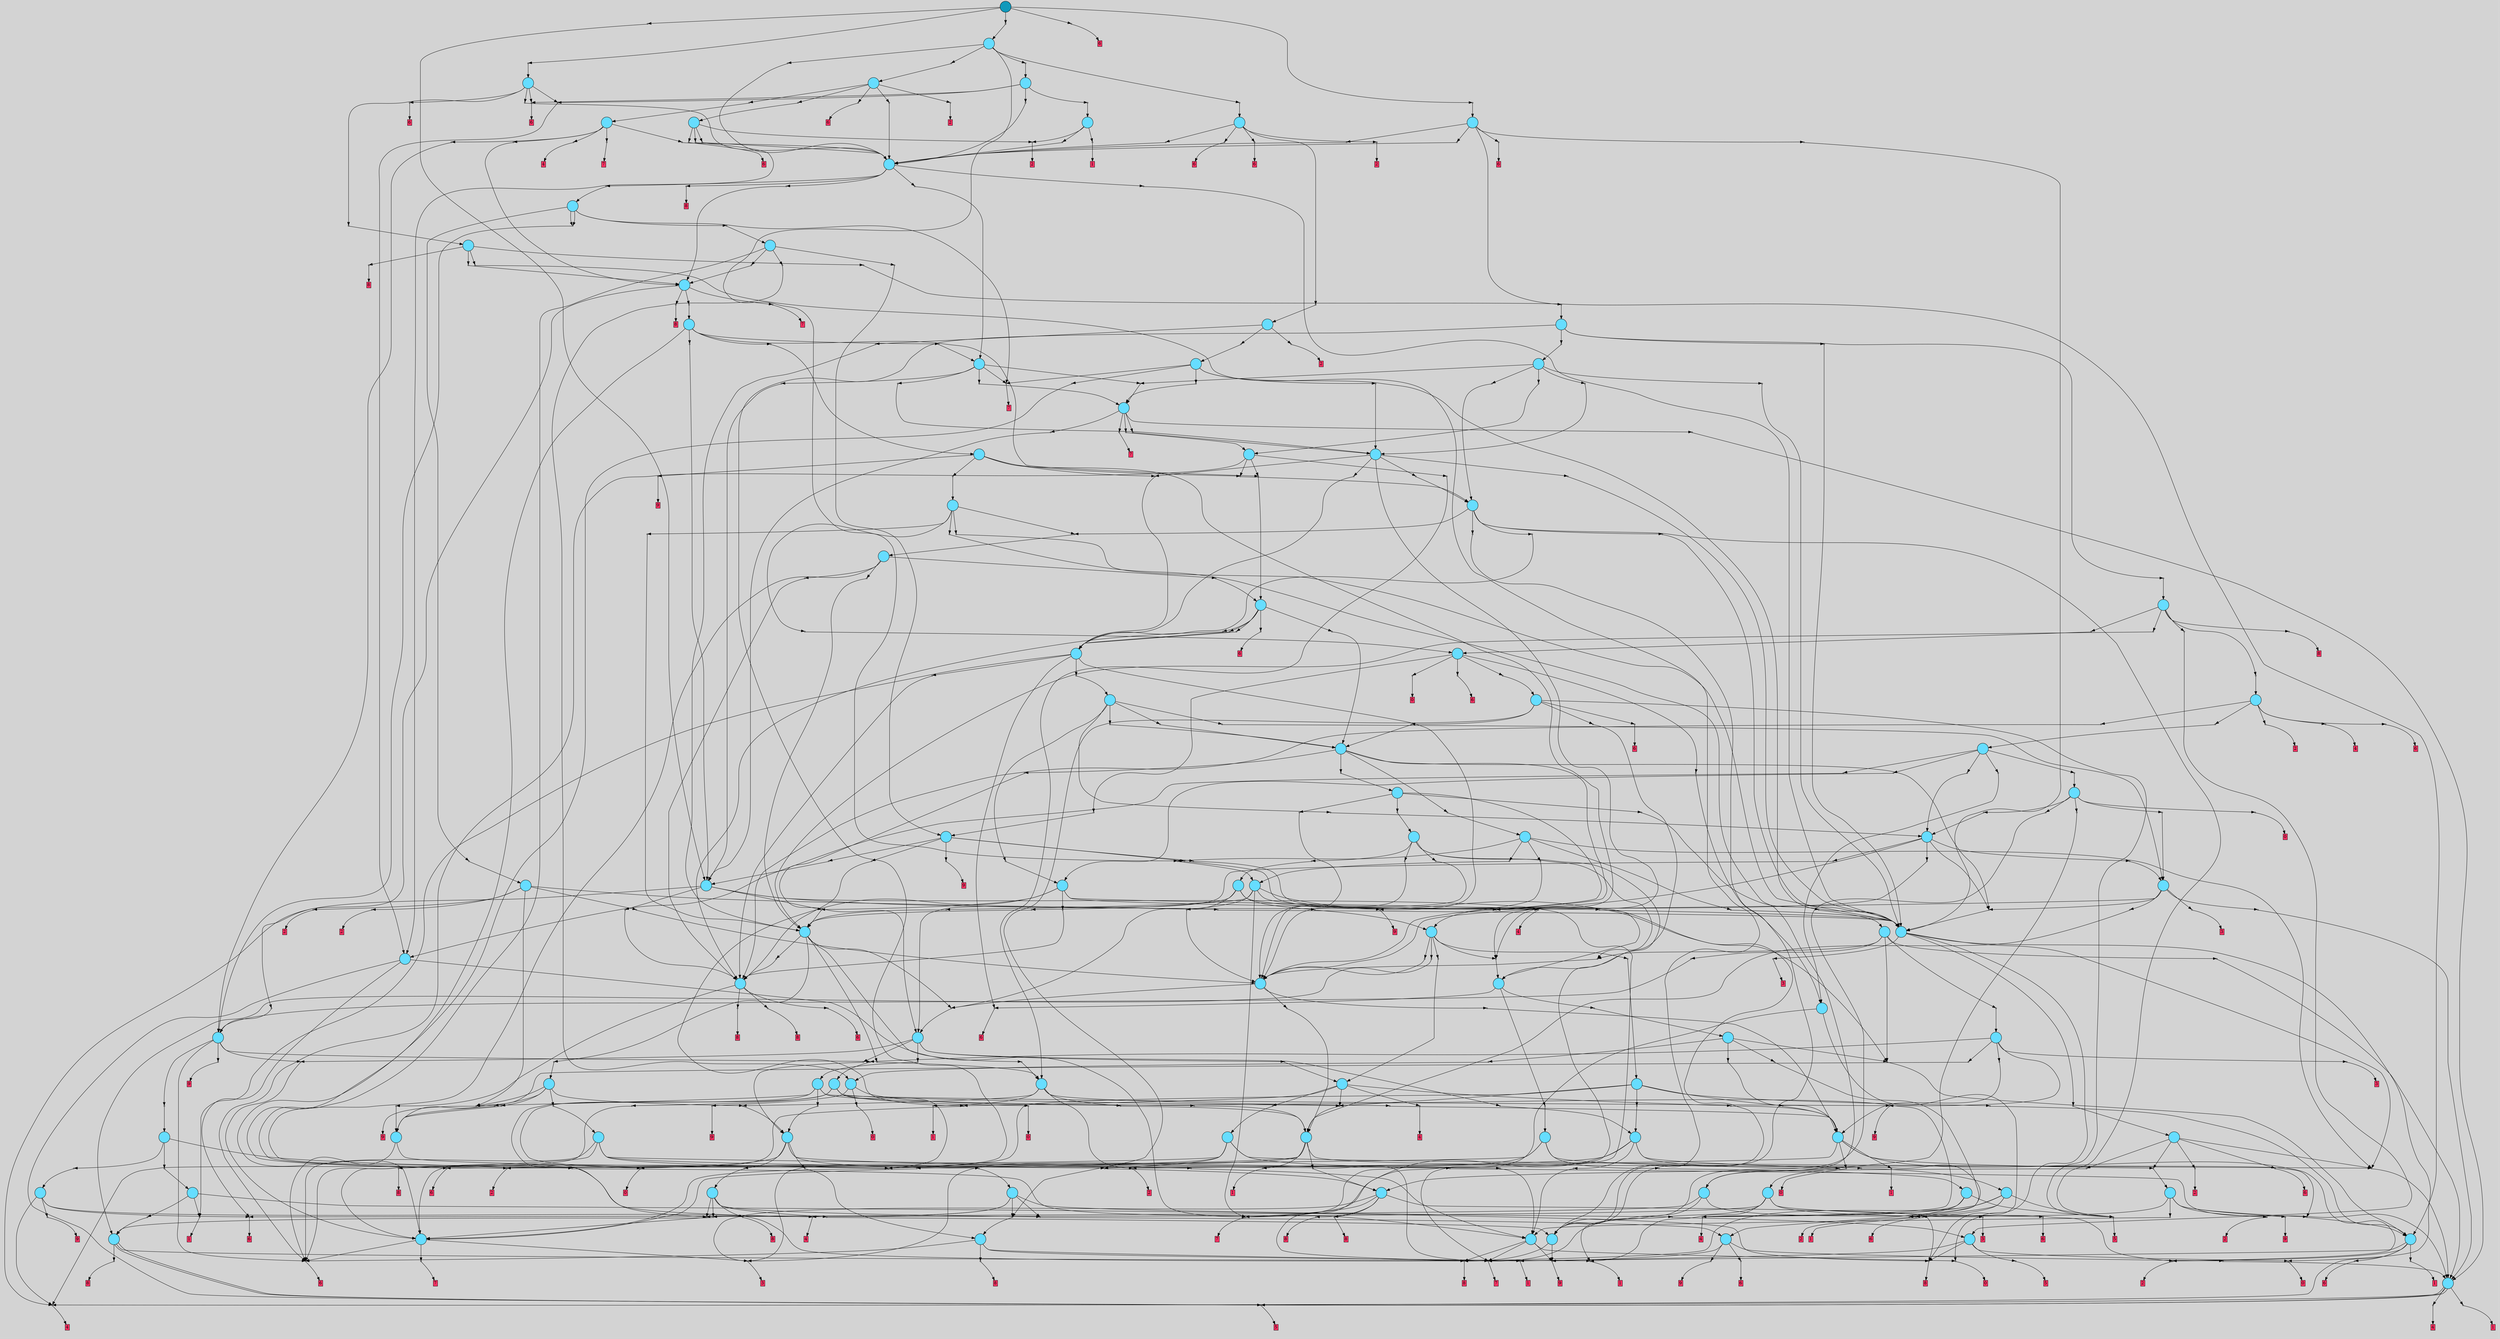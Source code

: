 // File exported with GEGELATI v1.3.1
// On the 2024-05-02 17:54:21
// With the File::TPGGraphDotExporter
digraph{
	graph[pad = "0.212, 0.055" bgcolor = lightgray]
	node[shape=circle style = filled label = ""]
		T0 [fillcolor="#66ddff"]
		T1 [fillcolor="#66ddff"]
		T2 [fillcolor="#66ddff"]
		T3 [fillcolor="#66ddff"]
		T4 [fillcolor="#66ddff"]
		T5 [fillcolor="#66ddff"]
		T6 [fillcolor="#66ddff"]
		T7 [fillcolor="#66ddff"]
		T8 [fillcolor="#66ddff"]
		T9 [fillcolor="#66ddff"]
		T10 [fillcolor="#66ddff"]
		T11 [fillcolor="#66ddff"]
		T12 [fillcolor="#66ddff"]
		T13 [fillcolor="#66ddff"]
		T14 [fillcolor="#66ddff"]
		T15 [fillcolor="#66ddff"]
		T16 [fillcolor="#66ddff"]
		T17 [fillcolor="#66ddff"]
		T18 [fillcolor="#66ddff"]
		T19 [fillcolor="#66ddff"]
		T20 [fillcolor="#66ddff"]
		T21 [fillcolor="#66ddff"]
		T22 [fillcolor="#66ddff"]
		T23 [fillcolor="#66ddff"]
		T24 [fillcolor="#66ddff"]
		T25 [fillcolor="#66ddff"]
		T26 [fillcolor="#66ddff"]
		T27 [fillcolor="#66ddff"]
		T28 [fillcolor="#66ddff"]
		T29 [fillcolor="#66ddff"]
		T30 [fillcolor="#66ddff"]
		T31 [fillcolor="#66ddff"]
		T32 [fillcolor="#66ddff"]
		T33 [fillcolor="#66ddff"]
		T34 [fillcolor="#66ddff"]
		T35 [fillcolor="#66ddff"]
		T36 [fillcolor="#66ddff"]
		T37 [fillcolor="#66ddff"]
		T38 [fillcolor="#66ddff"]
		T39 [fillcolor="#66ddff"]
		T40 [fillcolor="#66ddff"]
		T41 [fillcolor="#66ddff"]
		T42 [fillcolor="#66ddff"]
		T43 [fillcolor="#66ddff"]
		T44 [fillcolor="#66ddff"]
		T45 [fillcolor="#66ddff"]
		T46 [fillcolor="#66ddff"]
		T47 [fillcolor="#66ddff"]
		T48 [fillcolor="#66ddff"]
		T49 [fillcolor="#66ddff"]
		T50 [fillcolor="#66ddff"]
		T51 [fillcolor="#66ddff"]
		T52 [fillcolor="#66ddff"]
		T53 [fillcolor="#66ddff"]
		T54 [fillcolor="#66ddff"]
		T55 [fillcolor="#66ddff"]
		T56 [fillcolor="#66ddff"]
		T57 [fillcolor="#66ddff"]
		T58 [fillcolor="#66ddff"]
		T59 [fillcolor="#66ddff"]
		T60 [fillcolor="#66ddff"]
		T61 [fillcolor="#66ddff"]
		T62 [fillcolor="#66ddff"]
		T63 [fillcolor="#66ddff"]
		T64 [fillcolor="#66ddff"]
		T65 [fillcolor="#66ddff"]
		T66 [fillcolor="#66ddff"]
		T67 [fillcolor="#66ddff"]
		T68 [fillcolor="#66ddff"]
		T69 [fillcolor="#66ddff"]
		T70 [fillcolor="#66ddff"]
		T71 [fillcolor="#66ddff"]
		T72 [fillcolor="#66ddff"]
		T73 [fillcolor="#66ddff"]
		T74 [fillcolor="#66ddff"]
		T75 [fillcolor="#66ddff"]
		T76 [fillcolor="#66ddff"]
		T77 [fillcolor="#66ddff"]
		T78 [fillcolor="#66ddff"]
		T79 [fillcolor="#66ddff"]
		T80 [fillcolor="#66ddff"]
		T81 [fillcolor="#66ddff"]
		T82 [fillcolor="#66ddff"]
		T83 [fillcolor="#66ddff"]
		T84 [fillcolor="#66ddff"]
		T85 [fillcolor="#66ddff"]
		T86 [fillcolor="#66ddff"]
		T87 [fillcolor="#66ddff"]
		T88 [fillcolor="#66ddff"]
		T89 [fillcolor="#66ddff"]
		T90 [fillcolor="#66ddff"]
		T91 [fillcolor="#66ddff"]
		T92 [fillcolor="#66ddff"]
		T93 [fillcolor="#66ddff"]
		T94 [fillcolor="#66ddff"]
		T95 [fillcolor="#66ddff"]
		T96 [fillcolor="#66ddff"]
		T97 [fillcolor="#1199bb"]
		P0 [fillcolor="#cccccc" shape=point] //-5|-1|-8|7|10|
		I0 [shape=box style=invis label="5|0&2|565#2|284&#92;n"]
		P0 -> I0[style=invis]
		A0 [fillcolor="#ff3366" shape=box margin=0.03 width=0 height=0 label="1"]
		T0 -> P0 -> A0
		P1 [fillcolor="#cccccc" shape=point] //8|1|-10|-5|-2|
		I1 [shape=box style=invis label="2|0&2|465#2|264&#92;n"]
		P1 -> I1[style=invis]
		A1 [fillcolor="#ff3366" shape=box margin=0.03 width=0 height=0 label="2"]
		T0 -> P1 -> A1
		P2 [fillcolor="#cccccc" shape=point] //-9|8|-6|4|0|
		I2 [shape=box style=invis label="0|0&2|624#0|206&#92;n"]
		P2 -> I2[style=invis]
		A2 [fillcolor="#ff3366" shape=box margin=0.03 width=0 height=0 label="4"]
		T1 -> P2 -> A2
		P3 [fillcolor="#cccccc" shape=point] //6|5|-8|8|-2|
		I3 [shape=box style=invis label="5|0&2|719#2|122&#92;n"]
		P3 -> I3[style=invis]
		A3 [fillcolor="#ff3366" shape=box margin=0.03 width=0 height=0 label="5"]
		T1 -> P3 -> A3
		P4 [fillcolor="#cccccc" shape=point] //7|4|-3|10|-4|
		I4 [shape=box style=invis label="3|1&2|576#2|285&#92;n4|3&0|3#2|22&#92;n3|5&0|169#2|687&#92;n1|0&0|173#0|91&#92;n"]
		P4 -> I4[style=invis]
		A4 [fillcolor="#ff3366" shape=box margin=0.03 width=0 height=0 label="5"]
		T2 -> P4 -> A4
		P5 [fillcolor="#cccccc" shape=point] //4|6|8|-2|-2|
		I5 [shape=box style=invis label=""]
		P5 -> I5[style=invis]
		A5 [fillcolor="#ff3366" shape=box margin=0.03 width=0 height=0 label="6"]
		T2 -> P5 -> A5
		P6 [fillcolor="#cccccc" shape=point] //-4|6|8|-7|-1|
		I6 [shape=box style=invis label="8|0&2|334#1|748&#92;n"]
		P6 -> I6[style=invis]
		A6 [fillcolor="#ff3366" shape=box margin=0.03 width=0 height=0 label="6"]
		T3 -> P6 -> A6
		P7 [fillcolor="#cccccc" shape=point] //10|4|-3|2|9|
		I7 [shape=box style=invis label=""]
		P7 -> I7[style=invis]
		A7 [fillcolor="#ff3366" shape=box margin=0.03 width=0 height=0 label="7"]
		T3 -> P7 -> A7
		P8 [fillcolor="#cccccc" shape=point] //-2|9|-6|10|-2|
		I8 [shape=box style=invis label="3|0&0|38#2|155&#92;n"]
		P8 -> I8[style=invis]
		A8 [fillcolor="#ff3366" shape=box margin=0.03 width=0 height=0 label="7"]
		T4 -> P8 -> A8
		P9 [fillcolor="#cccccc" shape=point] //4|-8|-1|-4|-10|
		I9 [shape=box style=invis label="8|3&2|198#0|748&#92;n6|4&0|19#0|316&#92;n7|0&0|612#1|638&#92;n"]
		P9 -> I9[style=invis]
		A9 [fillcolor="#ff3366" shape=box margin=0.03 width=0 height=0 label="8"]
		T4 -> P9 -> A9
		P10 [fillcolor="#cccccc" shape=point] //9|-8|-5|0|-4|
		I10 [shape=box style=invis label=""]
		P10 -> I10[style=invis]
		A10 [fillcolor="#ff3366" shape=box margin=0.03 width=0 height=0 label="8"]
		T5 -> P10 -> A10
		P11 [fillcolor="#cccccc" shape=point] //-2|-6|7|0|-4|
		I11 [shape=box style=invis label=""]
		P11 -> I11[style=invis]
		A11 [fillcolor="#ff3366" shape=box margin=0.03 width=0 height=0 label="9"]
		T5 -> P11 -> A11
		P12 [fillcolor="#cccccc" shape=point] //-1|3|-3|2|10|
		I12 [shape=box style=invis label="4|0&2|523#2|530&#92;n"]
		P12 -> I12[style=invis]
		A12 [fillcolor="#ff3366" shape=box margin=0.03 width=0 height=0 label="9"]
		T6 -> P12 -> A12
		P13 [fillcolor="#cccccc" shape=point] //-3|3|-1|1|5|
		I13 [shape=box style=invis label=""]
		P13 -> I13[style=invis]
		A13 [fillcolor="#ff3366" shape=box margin=0.03 width=0 height=0 label="0"]
		T6 -> P13 -> A13
		T0 -> P5
		P14 [fillcolor="#cccccc" shape=point] //7|-5|1|6|2|
		I14 [shape=box style=invis label="3|2&0|128#2|475&#92;n2|0&0|610#2|401&#92;n"]
		P14 -> I14[style=invis]
		A14 [fillcolor="#ff3366" shape=box margin=0.03 width=0 height=0 label="2"]
		T1 -> P14 -> A14
		T2 -> P8
		T6 -> P2
		T7 -> P6
		T7 -> P7
		P15 [fillcolor="#cccccc" shape=point] //4|-8|-1|-4|-10|
		I15 [shape=box style=invis label="8|3&2|198#0|748&#92;n6|4&0|19#0|316&#92;n3|0&2|182#0|684&#92;n"]
		P15 -> I15[style=invis]
		A15 [fillcolor="#ff3366" shape=box margin=0.03 width=0 height=0 label="8"]
		T7 -> P15 -> A15
		T7 -> P0
		P16 [fillcolor="#cccccc" shape=point] //-4|6|-1|-7|-1|
		I16 [shape=box style=invis label="5|0&2|272#1|744&#92;n"]
		P16 -> I16[style=invis]
		A16 [fillcolor="#ff3366" shape=box margin=0.03 width=0 height=0 label="6"]
		T8 -> P16 -> A16
		T8 -> P7
		P17 [fillcolor="#cccccc" shape=point] //3|2|-8|-9|-9|
		I17 [shape=box style=invis label="5|0&2|648#2|284&#92;n"]
		P17 -> I17[style=invis]
		A17 [fillcolor="#ff3366" shape=box margin=0.03 width=0 height=0 label="1"]
		T8 -> P17 -> A17
		T8 -> P1
		T8 -> P4
		T9 -> P10
		T9 -> P11
		P18 [fillcolor="#cccccc" shape=point] //-2|4|-9|0|-8|
		I18 [shape=box style=invis label="6|0&2|401#2|194&#92;n"]
		P18 -> I18[style=invis]
		A18 [fillcolor="#ff3366" shape=box margin=0.03 width=0 height=0 label="0"]
		T9 -> P18 -> A18
		T9 -> P7
		P19 [fillcolor="#cccccc" shape=point] //-9|-8|-4|9|0|
		I19 [shape=box style=invis label="0|0&2|316#0|206&#92;n"]
		P19 -> I19[style=invis]
		T10 -> P19 -> T1
		P20 [fillcolor="#cccccc" shape=point] //-3|-7|-4|-6|4|
		I20 [shape=box style=invis label="2|0&0|610#2|401&#92;n"]
		P20 -> I20[style=invis]
		A19 [fillcolor="#ff3366" shape=box margin=0.03 width=0 height=0 label="2"]
		T10 -> P20 -> A19
		P21 [fillcolor="#cccccc" shape=point] //-4|-10|-6|-9|-6|
		I21 [shape=box style=invis label="9|7&2|321#1|145&#92;n2|2&0|503#0|289&#92;n6|4&2|183#0|344&#92;n2|0&0|754#0|668&#92;n"]
		P21 -> I21[style=invis]
		A20 [fillcolor="#ff3366" shape=box margin=0.03 width=0 height=0 label="3"]
		T10 -> P21 -> A20
		T10 -> P14
		T11 -> P6
		P22 [fillcolor="#cccccc" shape=point] //-8|-5|5|-5|5|
		I22 [shape=box style=invis label="2|0&0|120#2|22&#92;n"]
		P22 -> I22[style=invis]
		A21 [fillcolor="#ff3366" shape=box margin=0.03 width=0 height=0 label="7"]
		T11 -> P22 -> A21
		T11 -> P21
		T12 -> P8
		T12 -> P9
		P23 [fillcolor="#cccccc" shape=point] //7|-8|-5|0|-4|
		I23 [shape=box style=invis label="9|0&2|148#1|293&#92;n"]
		P23 -> I23[style=invis]
		A22 [fillcolor="#ff3366" shape=box margin=0.03 width=0 height=0 label="8"]
		T12 -> P23 -> A22
		P24 [fillcolor="#cccccc" shape=point] //9|-8|-2|-7|-4|
		I24 [shape=box style=invis label="0|0&2|542#2|516&#92;n"]
		P24 -> I24[style=invis]
		A23 [fillcolor="#ff3366" shape=box margin=0.03 width=0 height=0 label="8"]
		T12 -> P24 -> A23
		T12 -> P21
		T13 -> P4
		P25 [fillcolor="#cccccc" shape=point] //4|-8|-1|-4|-6|
		I25 [shape=box style=invis label="9|0&2|347#2|480&#92;n"]
		P25 -> I25[style=invis]
		A24 [fillcolor="#ff3366" shape=box margin=0.03 width=0 height=0 label="8"]
		T13 -> P25 -> A24
		T13 -> P4
		P26 [fillcolor="#cccccc" shape=point] //-8|0|-9|-3|3|
		I26 [shape=box style=invis label=""]
		P26 -> I26[style=invis]
		A25 [fillcolor="#ff3366" shape=box margin=0.03 width=0 height=0 label="1"]
		T13 -> P26 -> A25
		T14 -> P4
		P27 [fillcolor="#cccccc" shape=point] //10|-1|5|-2|-7|
		I27 [shape=box style=invis label="1|0&2|556#0|473&#92;n"]
		P27 -> I27[style=invis]
		A26 [fillcolor="#ff3366" shape=box margin=0.03 width=0 height=0 label="4"]
		T14 -> P27 -> A26
		P28 [fillcolor="#cccccc" shape=point] //-8|1|-9|-3|-2|
		I28 [shape=box style=invis label="5|4&0|324#2|371&#92;n5|0&0|596#2|130&#92;n"]
		P28 -> I28[style=invis]
		A27 [fillcolor="#ff3366" shape=box margin=0.03 width=0 height=0 label="1"]
		T14 -> P28 -> A27
		T14 -> P4
		P29 [fillcolor="#cccccc" shape=point] //6|0|1|6|-7|
		I29 [shape=box style=invis label="1|0&2|428#0|760&#92;n"]
		P29 -> I29[style=invis]
		A28 [fillcolor="#ff3366" shape=box margin=0.03 width=0 height=0 label="4"]
		T14 -> P29 -> A28
		P30 [fillcolor="#cccccc" shape=point] //-8|7|7|-6|-7|
		I30 [shape=box style=invis label="0|0&2|406#2|442&#92;n"]
		P30 -> I30[style=invis]
		A29 [fillcolor="#ff3366" shape=box margin=0.03 width=0 height=0 label="1"]
		T15 -> P30 -> A29
		T15 -> P10
		P31 [fillcolor="#cccccc" shape=point] //-10|-4|8|-2|-1|
		I31 [shape=box style=invis label="8|0&2|380#1|748&#92;n"]
		P31 -> I31[style=invis]
		A30 [fillcolor="#ff3366" shape=box margin=0.03 width=0 height=0 label="6"]
		T15 -> P31 -> A30
		T15 -> P2
		T15 -> P3
		T16 -> P10
		P32 [fillcolor="#cccccc" shape=point] //7|5|-1|8|-7|
		I32 [shape=box style=invis label="5|0&2|629#1|158&#92;n"]
		P32 -> I32[style=invis]
		A31 [fillcolor="#ff3366" shape=box margin=0.03 width=0 height=0 label="9"]
		T16 -> P32 -> A31
		T16 -> P5
		T16 -> P29
		P33 [fillcolor="#cccccc" shape=point] //5|10|-5|7|-7|
		I33 [shape=box style=invis label="4|4&2|243#2|242&#92;n2|5&2|567#0|60&#92;n5|0&0|533#0|508&#92;n"]
		P33 -> I33[style=invis]
		A32 [fillcolor="#ff3366" shape=box margin=0.03 width=0 height=0 label="3"]
		T17 -> P33 -> A32
		P34 [fillcolor="#cccccc" shape=point] //-10|-6|-7|4|-7|
		I34 [shape=box style=invis label="8|1&2|273#2|276&#92;n5|0&2|272#1|744&#92;n3|0&0|448#0|505&#92;n"]
		P34 -> I34[style=invis]
		A33 [fillcolor="#ff3366" shape=box margin=0.03 width=0 height=0 label="6"]
		T17 -> P34 -> A33
		T17 -> P0
		P35 [fillcolor="#cccccc" shape=point] //10|-1|5|-2|-7|
		I35 [shape=box style=invis label=""]
		P35 -> I35[style=invis]
		A34 [fillcolor="#ff3366" shape=box margin=0.03 width=0 height=0 label="4"]
		T17 -> P35 -> A34
		T17 -> P7
		P36 [fillcolor="#cccccc" shape=point] //-5|-5|1|6|-3|
		I36 [shape=box style=invis label="3|2&0|128#2|520&#92;n2|0&0|610#2|401&#92;n"]
		P36 -> I36[style=invis]
		A35 [fillcolor="#ff3366" shape=box margin=0.03 width=0 height=0 label="2"]
		T18 -> P36 -> A35
		P37 [fillcolor="#cccccc" shape=point] //5|-10|1|1|4|
		I37 [shape=box style=invis label="1|2&2|294#2|13&#92;n0|0&0|370#2|566&#92;n"]
		P37 -> I37[style=invis]
		T18 -> P37 -> T8
		P38 [fillcolor="#cccccc" shape=point] //-5|-6|7|-4|-1|
		I38 [shape=box style=invis label="3|0&2|777#0|212&#92;n"]
		P38 -> I38[style=invis]
		A36 [fillcolor="#ff3366" shape=box margin=0.03 width=0 height=0 label="9"]
		T18 -> P38 -> A36
		P39 [fillcolor="#cccccc" shape=point] //-3|3|-1|5|5|
		I39 [shape=box style=invis label="5|0&2|602#0|143&#92;n"]
		P39 -> I39[style=invis]
		T18 -> P39 -> T9
		T18 -> P14
		T19 -> P26
		P40 [fillcolor="#cccccc" shape=point] //-9|6|9|-7|-1|
		I40 [shape=box style=invis label="6|0&2|443#0|349&#92;n"]
		P40 -> I40[style=invis]
		A37 [fillcolor="#ff3366" shape=box margin=0.03 width=0 height=0 label="0"]
		T19 -> P40 -> A37
		T19 -> P9
		P41 [fillcolor="#cccccc" shape=point] //7|4|-3|10|-4|
		I41 [shape=box style=invis label="4|3&0|3#2|22&#92;n3|5&0|645#2|687&#92;n1|0&0|173#0|91&#92;n"]
		P41 -> I41[style=invis]
		A38 [fillcolor="#ff3366" shape=box margin=0.03 width=0 height=0 label="5"]
		T19 -> P41 -> A38
		P42 [fillcolor="#cccccc" shape=point] //-8|3|9|-6|3|
		I42 [shape=box style=invis label="8|0&2|171#0|452&#92;n"]
		P42 -> I42[style=invis]
		T20 -> P42 -> T14
		P43 [fillcolor="#cccccc" shape=point] //4|4|-7|-6|-7|
		I43 [shape=box style=invis label="3|0&0|574#2|131&#92;n"]
		P43 -> I43[style=invis]
		A39 [fillcolor="#ff3366" shape=box margin=0.03 width=0 height=0 label="9"]
		T20 -> P43 -> A39
		P44 [fillcolor="#cccccc" shape=point] //7|-8|7|-2|-6|
		I44 [shape=box style=invis label="6|0&2|599#1|740&#92;n"]
		P44 -> I44[style=invis]
		A40 [fillcolor="#ff3366" shape=box margin=0.03 width=0 height=0 label="6"]
		T20 -> P44 -> A40
		T20 -> P11
		T21 -> P6
		P45 [fillcolor="#cccccc" shape=point] //-8|-1|8|-3|-8|
		I45 [shape=box style=invis label="0|0&0|661#2|501&#92;n0|0&2|437#0|168&#92;n"]
		P45 -> I45[style=invis]
		T21 -> P45 -> T9
		P46 [fillcolor="#cccccc" shape=point] //1|10|2|-7|-9|
		I46 [shape=box style=invis label="5|0&2|431#1|207&#92;n"]
		P46 -> I46[style=invis]
		T21 -> P46 -> T15
		T21 -> P8
		P47 [fillcolor="#cccccc" shape=point] //-1|10|1|1|5|
		I47 [shape=box style=invis label="3|0&2|596#0|59&#92;n"]
		P47 -> I47[style=invis]
		T21 -> P47 -> T17
		P48 [fillcolor="#cccccc" shape=point] //-7|-8|-1|-4|-10|
		I48 [shape=box style=invis label="9|1&2|153#1|101&#92;n7|0&0|33#1|604&#92;n"]
		P48 -> I48[style=invis]
		T22 -> P48 -> T13
		P49 [fillcolor="#cccccc" shape=point] //7|-7|8|1|-1|
		I49 [shape=box style=invis label="3|0&0|230#0|655&#92;n"]
		P49 -> I49[style=invis]
		A41 [fillcolor="#ff3366" shape=box margin=0.03 width=0 height=0 label="1"]
		T22 -> P49 -> A41
		T22 -> P9
		T23 -> P1
		P50 [fillcolor="#cccccc" shape=point] //-8|4|-7|5|9|
		I50 [shape=box style=invis label="8|4&2|287#1|143&#92;n5|6&0|644#1|21&#92;n5|0&0|462#0|216&#92;n"]
		P50 -> I50[style=invis]
		A42 [fillcolor="#ff3366" shape=box margin=0.03 width=0 height=0 label="1"]
		T23 -> P50 -> A42
		P51 [fillcolor="#cccccc" shape=point] //-5|-2|-1|-1|-10|
		I51 [shape=box style=invis label="5|5&2|345#0|183&#92;n4|0&2|531#0|605&#92;n"]
		P51 -> I51[style=invis]
		T23 -> P51 -> T18
		P52 [fillcolor="#cccccc" shape=point] //-8|-1|8|2|-1|
		I52 [shape=box style=invis label="4|4&0|581#0|768&#92;n9|5&2|607#0|702&#92;n0|0&0|661#0|564&#92;n"]
		P52 -> I52[style=invis]
		A43 [fillcolor="#ff3366" shape=box margin=0.03 width=0 height=0 label="0"]
		T23 -> P52 -> A43
		P53 [fillcolor="#cccccc" shape=point] //-4|6|0|8|-8|
		I53 [shape=box style=invis label="8|2&2|165#2|68&#92;n4|0&0|314#2|188&#92;n"]
		P53 -> I53[style=invis]
		A44 [fillcolor="#ff3366" shape=box margin=0.03 width=0 height=0 label="2"]
		T23 -> P53 -> A44
		P54 [fillcolor="#cccccc" shape=point] //8|-2|-1|-5|7|
		I54 [shape=box style=invis label="1|0&2|378#2|69&#92;n"]
		P54 -> I54[style=invis]
		T24 -> P54 -> T7
		P55 [fillcolor="#cccccc" shape=point] //5|-3|-5|7|0|
		I55 [shape=box style=invis label="1|5&2|261#0|245&#92;n5|0&0|533#0|709&#92;n"]
		P55 -> I55[style=invis]
		T24 -> P55 -> T11
		P56 [fillcolor="#cccccc" shape=point] //5|8|-10|7|-4|
		I56 [shape=box style=invis label="9|2&2|439#0|5&#92;n4|4&2|243#0|242&#92;n2|5&2|567#0|60&#92;n5|0&0|533#0|508&#92;n"]
		P56 -> I56[style=invis]
		T24 -> P56 -> T20
		P57 [fillcolor="#cccccc" shape=point] //-7|-8|-1|-4|7|
		I57 [shape=box style=invis label="5|1&2|394#2|541&#92;n7|0&0|33#1|604&#92;n"]
		P57 -> I57[style=invis]
		T24 -> P57 -> T13
		P58 [fillcolor="#cccccc" shape=point] //-1|4|1|9|5|
		I58 [shape=box style=invis label="9|2&2|27#1|557&#92;n5|0&0|642#1|693&#92;n"]
		P58 -> I58[style=invis]
		T24 -> P58 -> T19
		T25 -> P29
		P59 [fillcolor="#cccccc" shape=point] //-4|-10|-6|-9|0|
		I59 [shape=box style=invis label="8|6&2|279#0|350&#92;n4|2&0|750#2|632&#92;n6|4&2|183#0|344&#92;n2|0&0|754#0|668&#92;n"]
		P59 -> I59[style=invis]
		T25 -> P59 -> T12
		P60 [fillcolor="#cccccc" shape=point] //5|0|5|7|10|
		I60 [shape=box style=invis label="9|0&2|631#1|689&#92;n"]
		P60 -> I60[style=invis]
		T25 -> P60 -> T11
		P61 [fillcolor="#cccccc" shape=point] //-10|-3|-7|-3|3|
		I61 [shape=box style=invis label="7|0&0|519#1|744&#92;n"]
		P61 -> I61[style=invis]
		A45 [fillcolor="#ff3366" shape=box margin=0.03 width=0 height=0 label="1"]
		T25 -> P61 -> A45
		T25 -> P37
		P62 [fillcolor="#cccccc" shape=point] //-5|-9|-5|0|-1|
		I62 [shape=box style=invis label="7|1&2|393#1|233&#92;n6|0&0|57#0|491&#92;n"]
		P62 -> I62[style=invis]
		A46 [fillcolor="#ff3366" shape=box margin=0.03 width=0 height=0 label="8"]
		T26 -> P62 -> A46
		T26 -> P55
		T26 -> P56
		T26 -> P57
		P63 [fillcolor="#cccccc" shape=point] //8|2|4|8|-6|
		I63 [shape=box style=invis label="6|2&0|714#2|542&#92;n3|1&0|26#2|12&#92;n2|0&0|661#0|729&#92;n"]
		P63 -> I63[style=invis]
		T26 -> P63 -> T5
		P64 [fillcolor="#cccccc" shape=point] //4|-10|-6|4|0|
		I64 [shape=box style=invis label="4|6&0|600#0|504&#92;n4|2&0|750#2|632&#92;n6|4&2|183#0|344&#92;n2|0&0|754#0|668&#92;n"]
		P64 -> I64[style=invis]
		T27 -> P64 -> T12
		P65 [fillcolor="#cccccc" shape=point] //9|-4|4|-7|-7|
		I65 [shape=box style=invis label="6|0&2|682#1|118&#92;n"]
		P65 -> I65[style=invis]
		A47 [fillcolor="#ff3366" shape=box margin=0.03 width=0 height=0 label="6"]
		T27 -> P65 -> A47
		P66 [fillcolor="#cccccc" shape=point] //7|5|1|2|1|
		I66 [shape=box style=invis label="0|6&2|205#2|200&#92;n9|1&2|449#0|411&#92;n4|0&0|249#0|750&#92;n"]
		P66 -> I66[style=invis]
		A48 [fillcolor="#ff3366" shape=box margin=0.03 width=0 height=0 label="2"]
		T27 -> P66 -> A48
		T27 -> P51
		P67 [fillcolor="#cccccc" shape=point] //9|-5|-6|-4|-8|
		I67 [shape=box style=invis label="4|0&0|447#2|462&#92;n"]
		P67 -> I67[style=invis]
		T27 -> P67 -> T14
		P68 [fillcolor="#cccccc" shape=point] //6|8|-10|1|6|
		I68 [shape=box style=invis label="9|0&2|198#2|520&#92;n"]
		P68 -> I68[style=invis]
		T28 -> P68 -> T14
		P69 [fillcolor="#cccccc" shape=point] //-2|10|-5|-4|3|
		I69 [shape=box style=invis label="5|5&2|739#1|10&#92;n5|0&0|533#0|508&#92;n"]
		P69 -> I69[style=invis]
		T28 -> P69 -> T11
		P70 [fillcolor="#cccccc" shape=point] //8|1|0|9|-4|
		I70 [shape=box style=invis label="9|0&2|561#1|62&#92;n"]
		P70 -> I70[style=invis]
		A49 [fillcolor="#ff3366" shape=box margin=0.03 width=0 height=0 label="8"]
		T28 -> P70 -> A49
		P71 [fillcolor="#cccccc" shape=point] //-4|-10|-6|-9|0|
		I71 [shape=box style=invis label="7|5&2|325#1|451&#92;n2|6&2|169#0|688&#92;n0|2&0|414#0|669&#92;n6|4&2|183#0|344&#92;n2|0&0|754#0|668&#92;n"]
		P71 -> I71[style=invis]
		T28 -> P71 -> T12
		T28 -> P6
		P72 [fillcolor="#cccccc" shape=point] //1|6|10|-10|-7|
		I72 [shape=box style=invis label="9|0&2|318#2|327&#92;n7|0&0|312#1|367&#92;n"]
		P72 -> I72[style=invis]
		T29 -> P72 -> T9
		P73 [fillcolor="#cccccc" shape=point] //-2|-7|7|7|1|
		I73 [shape=box style=invis label="6|0&2|599#1|269&#92;n"]
		P73 -> I73[style=invis]
		A50 [fillcolor="#ff3366" shape=box margin=0.03 width=0 height=0 label="6"]
		T29 -> P73 -> A50
		T29 -> P67
		T29 -> P71
		T29 -> P21
		P74 [fillcolor="#cccccc" shape=point] //-4|0|-5|-2|-1|
		I74 [shape=box style=invis label="2|6&2|169#0|496&#92;n0|5&0|197#0|574&#92;n3|2&0|750#2|678&#92;n6|4&0|141#0|228&#92;n2|0&0|754#0|668&#92;n"]
		P74 -> I74[style=invis]
		T30 -> P74 -> T16
		P75 [fillcolor="#cccccc" shape=point] //0|6|10|-10|5|
		I75 [shape=box style=invis label="9|0&2|318#2|327&#92;n7|0&0|312#1|367&#92;n"]
		P75 -> I75[style=invis]
		T30 -> P75 -> T9
		P76 [fillcolor="#cccccc" shape=point] //4|8|4|-4|-10|
		I76 [shape=box style=invis label="2|3&2|204#0|258&#92;n6|4&0|19#0|316&#92;n7|0&0|612#1|638&#92;n"]
		P76 -> I76[style=invis]
		T30 -> P76 -> T22
		P77 [fillcolor="#cccccc" shape=point] //6|6|7|-10|5|
		I77 [shape=box style=invis label="9|0&2|318#2|327&#92;n"]
		P77 -> I77[style=invis]
		T31 -> P77 -> T9
		P78 [fillcolor="#cccccc" shape=point] //4|-8|-1|-4|-10|
		I78 [shape=box style=invis label="1|6&0|83#2|567&#92;n6|1&0|590#0|140&#92;n7|0&0|33#1|604&#92;n"]
		P78 -> I78[style=invis]
		T31 -> P78 -> T24
		P79 [fillcolor="#cccccc" shape=point] //1|-10|-7|-7|2|
		I79 [shape=box style=invis label="3|1&2|480#0|683&#92;n2|0&0|28#0|209&#92;n"]
		P79 -> I79[style=invis]
		T31 -> P79 -> T7
		P80 [fillcolor="#cccccc" shape=point] //-9|6|9|7|-1|
		I80 [shape=box style=invis label="6|0&2|443#1|349&#92;n"]
		P80 -> I80[style=invis]
		A51 [fillcolor="#ff3366" shape=box margin=0.03 width=0 height=0 label="0"]
		T31 -> P80 -> A51
		P81 [fillcolor="#cccccc" shape=point] //2|4|-3|-3|7|
		I81 [shape=box style=invis label="3|0&2|380#0|22&#92;n"]
		P81 -> I81[style=invis]
		T31 -> P81 -> T26
		T32 -> P40
		P82 [fillcolor="#cccccc" shape=point] //0|-1|-6|-6|0|
		I82 [shape=box style=invis label="3|6&2|381#0|305&#92;n1|0&0|87#0|334&#92;n"]
		P82 -> I82[style=invis]
		A52 [fillcolor="#ff3366" shape=box margin=0.03 width=0 height=0 label="3"]
		T32 -> P82 -> A52
		T32 -> P67
		T32 -> P18
		P83 [fillcolor="#cccccc" shape=point] //0|5|-5|-9|-6|
		I83 [shape=box style=invis label="6|0&2|39#0|164&#92;n"]
		P83 -> I83[style=invis]
		T32 -> P83 -> T27
		P84 [fillcolor="#cccccc" shape=point] //4|-1|5|10|9|
		I84 [shape=box style=invis label="6|0&2|256#1|241&#92;n"]
		P84 -> I84[style=invis]
		T33 -> P84 -> T21
		T33 -> P69
		P85 [fillcolor="#cccccc" shape=point] //5|-7|-10|-8|10|
		I85 [shape=box style=invis label="1|0&2|405#2|349&#92;n"]
		P85 -> I85[style=invis]
		T33 -> P85 -> T25
		P86 [fillcolor="#cccccc" shape=point] //-7|-8|3|-4|-10|
		I86 [shape=box style=invis label="8|3&2|64#0|748&#92;n3|0&0|523#2|638&#92;n"]
		P86 -> I86[style=invis]
		T33 -> P86 -> T23
		P87 [fillcolor="#cccccc" shape=point] //0|8|-4|-8|-3|
		I87 [shape=box style=invis label="9|0&2|418#2|147&#92;n"]
		P87 -> I87[style=invis]
		T33 -> P87 -> T8
		T34 -> P69
		T34 -> P85
		P88 [fillcolor="#cccccc" shape=point] //-3|3|7|1|9|
		I88 [shape=box style=invis label="8|0&2|497#1|604&#92;n"]
		P88 -> I88[style=invis]
		A53 [fillcolor="#ff3366" shape=box margin=0.03 width=0 height=0 label="0"]
		T34 -> P88 -> A53
		T34 -> P80
		P89 [fillcolor="#cccccc" shape=point] //-4|10|-9|-4|3|
		I89 [shape=box style=invis label="9|0&2|360#0|475&#92;n"]
		P89 -> I89[style=invis]
		T34 -> P89 -> T11
		P90 [fillcolor="#cccccc" shape=point] //4|8|4|-4|-10|
		I90 [shape=box style=invis label="2|3&2|204#2|258&#92;n6|4&0|19#0|316&#92;n7|0&0|612#1|638&#92;n"]
		P90 -> I90[style=invis]
		T35 -> P90 -> T31
		P91 [fillcolor="#cccccc" shape=point] //7|-3|-6|8|-10|
		I91 [shape=box style=invis label="8|4&2|661#1|47&#92;n3|0&0|220#2|286&#92;n"]
		P91 -> I91[style=invis]
		A54 [fillcolor="#ff3366" shape=box margin=0.03 width=0 height=0 label="9"]
		T35 -> P91 -> A54
		P92 [fillcolor="#cccccc" shape=point] //7|5|1|2|1|
		I92 [shape=box style=invis label="3|0&2|234#2|455&#92;n"]
		P92 -> I92[style=invis]
		T35 -> P92 -> T28
		P93 [fillcolor="#cccccc" shape=point] //3|7|2|10|3|
		I93 [shape=box style=invis label="7|0&2|92#1|8&#92;n3|5&0|184#0|604&#92;n5|7&0|533#0|192&#92;n4|0&0|703#2|62&#92;n"]
		P93 -> I93[style=invis]
		T35 -> P93 -> T3
		P94 [fillcolor="#cccccc" shape=point] //-7|7|-9|-1|-2|
		I94 [shape=box style=invis label="0|0&2|585#2|323&#92;n"]
		P94 -> I94[style=invis]
		T35 -> P94 -> T3
		P95 [fillcolor="#cccccc" shape=point] //4|8|3|-5|-10|
		I95 [shape=box style=invis label="6|4&0|19#0|316&#92;n7|0&0|612#1|638&#92;n"]
		P95 -> I95[style=invis]
		T36 -> P95 -> T31
		T36 -> P91
		P96 [fillcolor="#cccccc" shape=point] //-2|-8|3|8|9|
		I96 [shape=box style=invis label="3|0&2|718#0|732&#92;n"]
		P96 -> I96[style=invis]
		A55 [fillcolor="#ff3366" shape=box margin=0.03 width=0 height=0 label="9"]
		T36 -> P96 -> A55
		P97 [fillcolor="#cccccc" shape=point] //10|6|3|-6|7|
		I97 [shape=box style=invis label="2|6&2|554#0|349&#92;n1|0&2|555#2|240&#92;n5|5&0|342#1|412&#92;n3|0&0|269#0|208&#92;n"]
		P97 -> I97[style=invis]
		T36 -> P97 -> T25
		T36 -> P55
		P98 [fillcolor="#cccccc" shape=point] //-2|10|-6|-4|3|
		I98 [shape=box style=invis label="2|5&2|534#0|60&#92;n5|0&0|533#0|508&#92;n"]
		P98 -> I98[style=invis]
		T37 -> P98 -> T11
		P99 [fillcolor="#cccccc" shape=point] //-5|-3|-2|-10|-6|
		I99 [shape=box style=invis label="6|0&2|534#1|666&#92;n"]
		P99 -> I99[style=invis]
		T37 -> P99 -> T29
		P100 [fillcolor="#cccccc" shape=point] //-7|-8|2|-4|-10|
		I100 [shape=box style=invis label="8|3&2|64#0|748&#92;n3|0&0|403#2|609&#92;n"]
		P100 -> I100[style=invis]
		T37 -> P100 -> T23
		T37 -> P85
		P101 [fillcolor="#cccccc" shape=point] //2|9|8|2|-3|
		I101 [shape=box style=invis label="1|3&0|783#2|311&#92;n6|3&0|475#0|386&#92;n7|7&0|763#1|407&#92;n5|1&0|687#1|441&#92;n3|0&0|183#0|449&#92;n"]
		P101 -> I101[style=invis]
		A56 [fillcolor="#ff3366" shape=box margin=0.03 width=0 height=0 label="4"]
		T37 -> P101 -> A56
		P102 [fillcolor="#cccccc" shape=point] //-1|0|0|6|9|
		I102 [shape=box style=invis label="8|0&2|346#1|681&#92;n8|1&2|699#0|317&#92;n4|0&0|673#0|472&#92;n"]
		P102 -> I102[style=invis]
		A57 [fillcolor="#ff3366" shape=box margin=0.03 width=0 height=0 label="6"]
		T38 -> P102 -> A57
		P103 [fillcolor="#cccccc" shape=point] //4|0|-1|-4|-10|
		I103 [shape=box style=invis label="8|3&2|198#1|748&#92;n6|4&0|19#0|479&#92;n7|0&0|612#1|638&#92;n3|4&0|3#2|104&#92;n1|0&0|4#0|80&#92;n"]
		P103 -> I103[style=invis]
		A58 [fillcolor="#ff3366" shape=box margin=0.03 width=0 height=0 label="8"]
		T38 -> P103 -> A58
		P104 [fillcolor="#cccccc" shape=point] //9|9|9|-5|7|
		I104 [shape=box style=invis label="1|3&0|303#2|216&#92;n1|2&2|591#0|547&#92;n5|0&0|626#2|595&#92;n"]
		P104 -> I104[style=invis]
		A59 [fillcolor="#ff3366" shape=box margin=0.03 width=0 height=0 label="8"]
		T38 -> P104 -> A59
		P105 [fillcolor="#cccccc" shape=point] //-9|-9|2|7|-3|
		I105 [shape=box style=invis label="3|7&0|608#2|129&#92;n2|0&2|102#0|247&#92;n"]
		P105 -> I105[style=invis]
		T38 -> P105 -> T3
		T39 -> P90
		P106 [fillcolor="#cccccc" shape=point] //-4|-7|6|-3|-3|
		I106 [shape=box style=invis label="3|0&2|405#2|367&#92;n"]
		P106 -> I106[style=invis]
		T39 -> P106 -> T25
		P107 [fillcolor="#cccccc" shape=point] //9|4|6|-5|0|
		I107 [shape=box style=invis label="6|0&2|444#1|752&#92;n"]
		P107 -> I107[style=invis]
		A60 [fillcolor="#ff3366" shape=box margin=0.03 width=0 height=0 label="1"]
		T39 -> P107 -> A60
		T39 -> P53
		P108 [fillcolor="#cccccc" shape=point] //-7|1|-10|-9|-9|
		I108 [shape=box style=invis label="8|3&2|739#0|748&#92;n2|3&0|403#2|186&#92;n3|0&0|523#2|638&#92;n"]
		P108 -> I108[style=invis]
		T39 -> P108 -> T23
		P109 [fillcolor="#cccccc" shape=point] //10|-8|-3|5|8|
		I109 [shape=box style=invis label="1|0&2|429#2|523&#92;n"]
		P109 -> I109[style=invis]
		T40 -> P109 -> T6
		P110 [fillcolor="#cccccc" shape=point] //2|5|-6|5|-3|
		I110 [shape=box style=invis label="0|2&2|374#2|364&#92;n7|0&0|546#1|747&#92;n"]
		P110 -> I110[style=invis]
		T40 -> P110 -> T8
		P111 [fillcolor="#cccccc" shape=point] //5|8|-10|9|-4|
		I111 [shape=box style=invis label="9|0&2|650#1|689&#92;n"]
		P111 -> I111[style=invis]
		T40 -> P111 -> T20
		P112 [fillcolor="#cccccc" shape=point] //-1|-3|7|2|-5|
		I112 [shape=box style=invis label="8|3&2|64#0|699&#92;n3|0&0|523#2|638&#92;n"]
		P112 -> I112[style=invis]
		T40 -> P112 -> T23
		P113 [fillcolor="#cccccc" shape=point] //4|-4|3|-5|0|
		I113 [shape=box style=invis label="3|4&0|3#2|104&#92;n7|0&0|612#1|638&#92;n6|0&0|120#0|560&#92;n"]
		P113 -> I113[style=invis]
		T41 -> P113 -> T31
		P114 [fillcolor="#cccccc" shape=point] //-5|1|-6|7|-4|
		I114 [shape=box style=invis label="8|3&2|320#0|352&#92;n3|4&0|3#2|104&#92;n5|0&0|468#2|560&#92;n"]
		P114 -> I114[style=invis]
		T41 -> P114 -> T36
		P115 [fillcolor="#cccccc" shape=point] //10|0|-1|6|8|
		I115 [shape=box style=invis label="3|4&0|146#2|563&#92;n7|0&0|623#1|630&#92;n3|0&0|148#0|712&#92;n"]
		P115 -> I115[style=invis]
		T41 -> P115 -> T21
		P116 [fillcolor="#cccccc" shape=point] //5|-3|-10|7|0|
		I116 [shape=box style=invis label="1|0&2|37#2|302&#92;n6|1&2|288#1|354&#92;n0|6&0|257#0|544&#92;n1|0&0|374#2|111&#92;n"]
		P116 -> I116[style=invis]
		T41 -> P116 -> T11
		P117 [fillcolor="#cccccc" shape=point] //10|-9|3|-7|7|
		I117 [shape=box style=invis label="8|4&2|249#2|90&#92;n1|5&2|275#0|260&#92;n7|0&0|29#1|78&#92;n"]
		P117 -> I117[style=invis]
		T41 -> P117 -> T37
		P118 [fillcolor="#cccccc" shape=point] //-7|1|-10|-9|-9|
		I118 [shape=box style=invis label="8|3&2|64#0|748&#92;n3|0&0|523#2|638&#92;n"]
		P118 -> I118[style=invis]
		T42 -> P118 -> T23
		P119 [fillcolor="#cccccc" shape=point] //0|-3|9|8|-8|
		I119 [shape=box style=invis label="5|6&0|359#0|571&#92;n0|0&0|687#0|294&#92;n"]
		P119 -> I119[style=invis]
		T42 -> P119 -> T41
		P120 [fillcolor="#cccccc" shape=point] //-4|-2|6|9|3|
		I120 [shape=box style=invis label="9|5&2|92#2|661&#92;n5|0&0|533#0|508&#92;n"]
		P120 -> I120[style=invis]
		T42 -> P120 -> T25
		P121 [fillcolor="#cccccc" shape=point] //10|-3|3|6|-1|
		I121 [shape=box style=invis label="0|2&2|758#2|488&#92;n3|5&2|323#0|10&#92;n7|0&0|29#1|78&#92;n"]
		P121 -> I121[style=invis]
		T43 -> P121 -> T10
		P122 [fillcolor="#cccccc" shape=point] //-3|2|6|3|3|
		I122 [shape=box style=invis label="5|2&0|482#2|25&#92;n7|0&0|570#1|638&#92;n"]
		P122 -> I122[style=invis]
		T43 -> P122 -> T40
		P123 [fillcolor="#cccccc" shape=point] //-3|0|0|-6|9|
		I123 [shape=box style=invis label="8|0&2|346#1|681&#92;n3|7&0|96#0|208&#92;n5|1&0|607#2|38&#92;n4|0&0|673#0|472&#92;n"]
		P123 -> I123[style=invis]
		A61 [fillcolor="#ff3366" shape=box margin=0.03 width=0 height=0 label="6"]
		T43 -> P123 -> A61
		P124 [fillcolor="#cccccc" shape=point] //8|-1|-1|-3|5|
		I124 [shape=box style=invis label="4|3&2|69#2|373&#92;n5|0&0|747#0|129&#92;n"]
		P124 -> I124[style=invis]
		T44 -> P124 -> T34
		P125 [fillcolor="#cccccc" shape=point] //7|-3|-4|8|-10|
		I125 [shape=box style=invis label="8|4&2|89#1|47&#92;n3|0&0|220#2|286&#92;n"]
		P125 -> I125[style=invis]
		A62 [fillcolor="#ff3366" shape=box margin=0.03 width=0 height=0 label="9"]
		T44 -> P125 -> A62
		P126 [fillcolor="#cccccc" shape=point] //5|-9|1|-5|-7|
		I126 [shape=box style=invis label="0|4&0|662#0|372&#92;n2|0&2|413#0|22&#92;n7|7&0|572#1|725&#92;n4|6&0|31#0|464&#92;n9|5&2|467#2|133&#92;n6|7&0|525#2|447&#92;n1|4&2|37#0|238&#92;n0|0&0|543#0|252&#92;n"]
		P126 -> I126[style=invis]
		T44 -> P126 -> T30
		T44 -> P6
		T44 -> P116
		P127 [fillcolor="#cccccc" shape=point] //-7|-8|3|-1|-10|
		I127 [shape=box style=invis label="8|3&2|464#0|748&#92;n3|0&0|523#2|638&#92;n"]
		P127 -> I127[style=invis]
		T45 -> P127 -> T23
		P128 [fillcolor="#cccccc" shape=point] //-10|10|1|1|-7|
		I128 [shape=box style=invis label="9|0&2|650#1|488&#92;n"]
		P128 -> I128[style=invis]
		A63 [fillcolor="#ff3366" shape=box margin=0.03 width=0 height=0 label="3"]
		T45 -> P128 -> A63
		T45 -> P96
		T45 -> P124
		P129 [fillcolor="#cccccc" shape=point] //6|8|4|-4|-10|
		I129 [shape=box style=invis label="2|3&2|204#0|258&#92;n3|4&0|3#2|104&#92;n7|0&0|612#1|638&#92;n"]
		P129 -> I129[style=invis]
		T45 -> P129 -> T3
		T46 -> P119
		P130 [fillcolor="#cccccc" shape=point] //-9|-1|-6|4|-6|
		I130 [shape=box style=invis label="3|5&2|563#0|423&#92;n2|0&2|683#0|229&#92;n"]
		P130 -> I130[style=invis]
		T46 -> P130 -> T38
		P131 [fillcolor="#cccccc" shape=point] //5|-8|-7|-3|3|
		I131 [shape=box style=invis label="9|0&2|113#2|121&#92;n"]
		P131 -> I131[style=invis]
		T46 -> P131 -> T39
		P132 [fillcolor="#cccccc" shape=point] //-5|1|9|6|5|
		I132 [shape=box style=invis label="9|0&2|489#2|618&#92;n"]
		P132 -> I132[style=invis]
		T46 -> P132 -> T35
		P133 [fillcolor="#cccccc" shape=point] //10|6|-6|-6|-7|
		I133 [shape=box style=invis label="6|0&2|334#1|46&#92;n"]
		P133 -> I133[style=invis]
		T46 -> P133 -> T39
		P134 [fillcolor="#cccccc" shape=point] //-5|6|-3|8|-4|
		I134 [shape=box style=invis label="8|0&2|252#2|68&#92;n"]
		P134 -> I134[style=invis]
		T47 -> P134 -> T37
		P135 [fillcolor="#cccccc" shape=point] //-7|-2|2|5|-8|
		I135 [shape=box style=invis label="9|2&2|250#1|329&#92;n0|3&2|374#0|34&#92;n3|0&0|523#2|724&#92;n"]
		P135 -> I135[style=invis]
		T47 -> P135 -> T42
		P136 [fillcolor="#cccccc" shape=point] //-4|10|5|4|-7|
		I136 [shape=box style=invis label="1|0&2|37#2|51&#92;n3|2&0|80#2|208&#92;n5|0&0|162#1|205&#92;n"]
		P136 -> I136[style=invis]
		T47 -> P136 -> T43
		P137 [fillcolor="#cccccc" shape=point] //-7|-8|-1|3|3|
		I137 [shape=box style=invis label="9|1&2|153#1|101&#92;n7|0&0|33#1|604&#92;n"]
		P137 -> I137[style=invis]
		T47 -> P137 -> T13
		P138 [fillcolor="#cccccc" shape=point] //8|8|6|10|-9|
		I138 [shape=box style=invis label="9|0&2|654#2|389&#92;n"]
		P138 -> I138[style=invis]
		T47 -> P138 -> T33
		P139 [fillcolor="#cccccc" shape=point] //-2|-6|7|4|-4|
		I139 [shape=box style=invis label="6|1&2|720#0|361&#92;n3|0&0|409#0|379&#92;n"]
		P139 -> I139[style=invis]
		A64 [fillcolor="#ff3366" shape=box margin=0.03 width=0 height=0 label="9"]
		T48 -> P139 -> A64
		P140 [fillcolor="#cccccc" shape=point] //8|8|2|-6|3|
		I140 [shape=box style=invis label="9|3&2|42#2|384&#92;n0|3&2|777#0|387&#92;n2|7&2|587#0|139&#92;n5|0&0|7#0|508&#92;n"]
		P140 -> I140[style=invis]
		T48 -> P140 -> T47
		P141 [fillcolor="#cccccc" shape=point] //-7|-2|-6|8|-3|
		I141 [shape=box style=invis label="3|0&0|688#2|484&#92;n"]
		P141 -> I141[style=invis]
		T48 -> P141 -> T46
		T48 -> P119
		P142 [fillcolor="#cccccc" shape=point] //7|0|-6|-1|10|
		I142 [shape=box style=invis label="5|0&2|183#2|237&#92;n3|0&0|152#2|92&#92;n"]
		P142 -> I142[style=invis]
		T49 -> P142 -> T46
		P143 [fillcolor="#cccccc" shape=point] //-7|6|1|3|-8|
		I143 [shape=box style=invis label="5|2&2|758#1|103&#92;n4|3&2|374#0|34&#92;n3|0&0|523#2|346&#92;n"]
		P143 -> I143[style=invis]
		T49 -> P143 -> T42
		T49 -> P8
		P144 [fillcolor="#cccccc" shape=point] //-1|2|-6|-5|-5|
		I144 [shape=box style=invis label="5|5&2|543#2|10&#92;n5|0&0|533#0|508&#92;n"]
		P144 -> I144[style=invis]
		T49 -> P144 -> T47
		T49 -> P110
		P145 [fillcolor="#cccccc" shape=point] //-4|10|-10|-8|3|
		I145 [shape=box style=invis label="9|0&2|650#1|564&#92;n"]
		P145 -> I145[style=invis]
		T50 -> P145 -> T25
		P146 [fillcolor="#cccccc" shape=point] //5|0|-10|3|6|
		I146 [shape=box style=invis label="5|0&2|154#2|266&#92;n"]
		P146 -> I146[style=invis]
		T50 -> P146 -> T32
		T50 -> P144
		P147 [fillcolor="#cccccc" shape=point] //-7|-10|-6|-9|-6|
		I147 [shape=box style=invis label="9|7&2|473#1|145&#92;n2|2&0|503#0|289&#92;n6|4&2|183#0|344&#92;n2|0&0|754#0|668&#92;n"]
		P147 -> I147[style=invis]
		A65 [fillcolor="#ff3366" shape=box margin=0.03 width=0 height=0 label="3"]
		T50 -> P147 -> A65
		P148 [fillcolor="#cccccc" shape=point] //9|3|3|8|-10|
		I148 [shape=box style=invis label="9|0&2|218#1|749&#92;n"]
		P148 -> I148[style=invis]
		T50 -> P148 -> T14
		P149 [fillcolor="#cccccc" shape=point] //-3|-5|-4|4|-8|
		I149 [shape=box style=invis label="5|2&2|758#1|103&#92;n4|3&0|466#2|286&#92;n3|0&0|523#2|346&#92;n"]
		P149 -> I149[style=invis]
		T51 -> P149 -> T42
		T51 -> P10
		P150 [fillcolor="#cccccc" shape=point] //8|-3|-2|1|-3|
		I150 [shape=box style=invis label="3|0&0|185#0|573&#92;n"]
		P150 -> I150[style=invis]
		T51 -> P150 -> T42
		P151 [fillcolor="#cccccc" shape=point] //-3|-5|-4|-5|-10|
		I151 [shape=box style=invis label="7|3&2|704#1|544&#92;n3|0&0|523#2|230&#92;n"]
		P151 -> I151[style=invis]
		T51 -> P151 -> T42
		P152 [fillcolor="#cccccc" shape=point] //8|3|-2|-1|2|
		I152 [shape=box style=invis label="6|0&2|346#0|581&#92;n"]
		P152 -> I152[style=invis]
		T51 -> P152 -> T48
		P153 [fillcolor="#cccccc" shape=point] //-7|-8|-2|9|9|
		I153 [shape=box style=invis label="5|0&2|381#0|360&#92;n"]
		P153 -> I153[style=invis]
		T52 -> P153 -> T49
		P154 [fillcolor="#cccccc" shape=point] //4|4|-9|2|-7|
		I154 [shape=box style=invis label="9|0&2|591#0|458&#92;n"]
		P154 -> I154[style=invis]
		T52 -> P154 -> T32
		P155 [fillcolor="#cccccc" shape=point] //8|5|8|1|-8|
		I155 [shape=box style=invis label="5|2&2|758#1|1&#92;n4|3&2|46#0|34&#92;n3|0&0|523#2|346&#92;n"]
		P155 -> I155[style=invis]
		T52 -> P155 -> T42
		P156 [fillcolor="#cccccc" shape=point] //-7|5|-9|-2|5|
		I156 [shape=box style=invis label="9|0&2|448#0|75&#92;n"]
		P156 -> I156[style=invis]
		T52 -> P156 -> T49
		T52 -> P67
		P157 [fillcolor="#cccccc" shape=point] //-7|4|2|-5|9|
		I157 [shape=box style=invis label="5|2&2|758#1|103&#92;n4|3&2|34#0|34&#92;n3|0&0|523#2|724&#92;n"]
		P157 -> I157[style=invis]
		T53 -> P157 -> T44
		P158 [fillcolor="#cccccc" shape=point] //7|3|3|-3|-10|
		I158 [shape=box style=invis label="3|0&2|432#2|504&#92;n"]
		P158 -> I158[style=invis]
		T53 -> P158 -> T14
		P159 [fillcolor="#cccccc" shape=point] //6|2|9|8|-3|
		I159 [shape=box style=invis label="9|1&2|364#1|279&#92;n3|5&2|388#0|617&#92;n1|0&0|349#0|758&#92;n1|0&0|496#0|31&#92;n"]
		P159 -> I159[style=invis]
		T53 -> P159 -> T45
		T53 -> P150
		T53 -> P110
		T54 -> P144
		P160 [fillcolor="#cccccc" shape=point] //-4|-4|3|5|-1|
		I160 [shape=box style=invis label="1|2&2|757#2|234&#92;n1|0&0|714#0|752&#92;n"]
		P160 -> I160[style=invis]
		T54 -> P160 -> T41
		T54 -> P146
		P161 [fillcolor="#cccccc" shape=point] //6|6|1|-10|2|
		I161 [shape=box style=invis label="5|6&2|303#1|17&#92;n4|3&2|374#0|254&#92;n3|0&0|523#2|346&#92;n"]
		P161 -> I161[style=invis]
		T54 -> P161 -> T42
		P162 [fillcolor="#cccccc" shape=point] //8|-5|1|2|7|
		I162 [shape=box style=invis label="0|1&2|375#2|287&#92;n1|6&2|513#0|601&#92;n4|7&2|566#0|22&#92;n7|3&2|294#1|377&#92;n1|0&0|695#0|531&#92;n"]
		P162 -> I162[style=invis]
		T54 -> P162 -> T50
		T55 -> P144
		P163 [fillcolor="#cccccc" shape=point] //-4|-7|-7|-8|8|
		I163 [shape=box style=invis label="9|0&2|751#2|141&#92;n9|6&2|612#2|117&#92;n3|0&0|576#0|126&#92;n"]
		P163 -> I163[style=invis]
		T55 -> P163 -> T32
		P164 [fillcolor="#cccccc" shape=point] //-8|5|8|1|6|
		I164 [shape=box style=invis label="8|7&2|222#0|589&#92;n1|2&2|770#0|343&#92;n4|3&2|46#0|34&#92;n3|0&0|523#2|346&#92;n"]
		P164 -> I164[style=invis]
		T55 -> P164 -> T42
		P165 [fillcolor="#cccccc" shape=point] //4|-9|4|8|-4|
		I165 [shape=box style=invis label="5|4&0|146#2|645&#92;n3|3&0|268#0|23&#92;n4|0&0|387#2|342&#92;n"]
		P165 -> I165[style=invis]
		T55 -> P165 -> T51
		T56 -> P144
		T56 -> P146
		P166 [fillcolor="#cccccc" shape=point] //-2|6|-8|5|-2|
		I166 [shape=box style=invis label="8|0&2|271#1|126&#92;n"]
		P166 -> I166[style=invis]
		T56 -> P166 -> T41
		P167 [fillcolor="#cccccc" shape=point] //-7|-6|-8|-4|-10|
		I167 [shape=box style=invis label="3|0&0|430#2|672&#92;n"]
		P167 -> I167[style=invis]
		T56 -> P167 -> T52
		P168 [fillcolor="#cccccc" shape=point] //8|-9|-3|-4|3|
		I168 [shape=box style=invis label="5|7&2|168#0|247&#92;n5|2&0|287#2|622&#92;n3|0&0|362#2|346&#92;n"]
		P168 -> I168[style=invis]
		T56 -> P168 -> T55
		P169 [fillcolor="#cccccc" shape=point] //-2|7|-9|-6|9|
		I169 [shape=box style=invis label="9|0&2|662#2|665&#92;n"]
		P169 -> I169[style=invis]
		T57 -> P169 -> T46
		P170 [fillcolor="#cccccc" shape=point] //0|4|-8|-4|-7|
		I170 [shape=box style=invis label="5|0&2|646#2|572&#92;n3|0&0|688#2|664&#92;n"]
		P170 -> I170[style=invis]
		T57 -> P170 -> T38
		P171 [fillcolor="#cccccc" shape=point] //5|-8|-7|-6|-1|
		I171 [shape=box style=invis label="8|3&2|612#1|161&#92;n3|0&0|507#2|199&#92;n"]
		P171 -> I171[style=invis]
		T57 -> P171 -> T32
		T57 -> P29
		T57 -> P7
		P172 [fillcolor="#cccccc" shape=point] //8|10|4|3|6|
		I172 [shape=box style=invis label="0|6&2|461#0|481&#92;n5|3&0|614#1|664&#92;n3|0&0|523#2|156&#92;n"]
		P172 -> I172[style=invis]
		T58 -> P172 -> T54
		P173 [fillcolor="#cccccc" shape=point] //-9|-3|-1|-2|-4|
		I173 [shape=box style=invis label="0|1&2|57#0|65&#92;n9|7&2|211#0|611&#92;n2|4&0|5#0|279&#92;n2|0&0|692#0|377&#92;n"]
		P173 -> I173[style=invis]
		T58 -> P173 -> T5
		P174 [fillcolor="#cccccc" shape=point] //-9|6|2|7|-1|
		I174 [shape=box style=invis label="6|0&2|443#1|382&#92;n"]
		P174 -> I174[style=invis]
		A66 [fillcolor="#ff3366" shape=box margin=0.03 width=0 height=0 label="0"]
		T58 -> P174 -> A66
		P175 [fillcolor="#cccccc" shape=point] //-1|3|6|2|10|
		I175 [shape=box style=invis label="6|0&0|482#2|385&#92;n"]
		P175 -> I175[style=invis]
		T58 -> P175 -> T0
		P176 [fillcolor="#cccccc" shape=point] //2|1|-6|-8|-4|
		I176 [shape=box style=invis label="6|0&2|194#1|489&#92;n"]
		P176 -> I176[style=invis]
		T58 -> P176 -> T50
		T59 -> P169
		P177 [fillcolor="#cccccc" shape=point] //2|4|-8|-4|-7|
		I177 [shape=box style=invis label="5|0&2|284#2|572&#92;n3|0&0|688#2|664&#92;n"]
		P177 -> I177[style=invis]
		T59 -> P177 -> T38
		T59 -> P171
		P178 [fillcolor="#cccccc" shape=point] //7|-10|-7|-10|-9|
		I178 [shape=box style=invis label="1|7&0|362#2|206&#92;n6|0&0|327#2|361&#92;n"]
		P178 -> I178[style=invis]
		A67 [fillcolor="#ff3366" shape=box margin=0.03 width=0 height=0 label="4"]
		T59 -> P178 -> A67
		T59 -> P98
		P179 [fillcolor="#cccccc" shape=point] //10|-10|-9|-2|-1|
		I179 [shape=box style=invis label="6|4&0|707#2|526&#92;n4|0&0|724#0|500&#92;n0|0&2|394#0|752&#92;n"]
		P179 -> I179[style=invis]
		T60 -> P179 -> T58
		P180 [fillcolor="#cccccc" shape=point] //-2|3|-10|-3|7|
		I180 [shape=box style=invis label="8|4&2|320#2|424&#92;n3|0&0|492#0|646&#92;n"]
		P180 -> I180[style=invis]
		T60 -> P180 -> T2
		P181 [fillcolor="#cccccc" shape=point] //10|0|-2|-9|1|
		I181 [shape=box style=invis label="3|0&0|457#2|176&#92;n"]
		P181 -> I181[style=invis]
		T60 -> P181 -> T54
		P182 [fillcolor="#cccccc" shape=point] //-7|6|7|7|7|
		I182 [shape=box style=invis label="5|2&0|723#1|200&#92;n7|6&0|58#1|131&#92;n5|0&0|54#0|316&#92;n"]
		P182 -> I182[style=invis]
		T60 -> P182 -> T59
		P183 [fillcolor="#cccccc" shape=point] //1|10|-2|-5|7|
		I183 [shape=box style=invis label="6|0&2|659#0|424&#92;n"]
		P183 -> I183[style=invis]
		T60 -> P183 -> T4
		P184 [fillcolor="#cccccc" shape=point] //-1|3|-8|3|0|
		I184 [shape=box style=invis label="6|0&2|578#0|475&#92;n"]
		P184 -> I184[style=invis]
		T61 -> P184 -> T59
		P185 [fillcolor="#cccccc" shape=point] //4|-8|-1|1|1|
		I185 [shape=box style=invis label="8|3&2|198#0|748&#92;n3|4&0|3#2|104&#92;n7|0&0|612#1|638&#92;n"]
		P185 -> I185[style=invis]
		T61 -> P185 -> T56
		P186 [fillcolor="#cccccc" shape=point] //-5|-4|2|1|1|
		I186 [shape=box style=invis label="0|0&2|188#2|354&#92;n"]
		P186 -> I186[style=invis]
		T61 -> P186 -> T54
		P187 [fillcolor="#cccccc" shape=point] //3|-8|-1|-6|0|
		I187 [shape=box style=invis label="2|3&2|204#0|178&#92;n3|4&0|3#2|104&#92;n7|0&0|612#1|638&#92;n"]
		P187 -> I187[style=invis]
		T61 -> P187 -> T56
		P188 [fillcolor="#cccccc" shape=point] //2|1|-6|-8|-8|
		I188 [shape=box style=invis label="3|1&0|556#2|279&#92;n0|0&2|688#0|313&#92;n"]
		P188 -> I188[style=invis]
		T61 -> P188 -> T50
		P189 [fillcolor="#cccccc" shape=point] //0|0|8|-10|-7|
		I189 [shape=box style=invis label="6|5&2|487#1|472&#92;n7|0&0|61#1|354&#92;n"]
		P189 -> I189[style=invis]
		T62 -> P189 -> T43
		P190 [fillcolor="#cccccc" shape=point] //-4|9|9|4|8|
		I190 [shape=box style=invis label="9|0&2|707#0|693&#92;n"]
		P190 -> I190[style=invis]
		A68 [fillcolor="#ff3366" shape=box margin=0.03 width=0 height=0 label="6"]
		T62 -> P190 -> A68
		P191 [fillcolor="#cccccc" shape=point] //6|-6|-10|-8|1|
		I191 [shape=box style=invis label="2|3&2|204#0|178&#92;n3|0&0|363#0|395&#92;n"]
		P191 -> I191[style=invis]
		T62 -> P191 -> T56
		T62 -> P54
		T62 -> P3
		P192 [fillcolor="#cccccc" shape=point] //10|5|8|-7|6|
		I192 [shape=box style=invis label="1|4&2|95#2|630&#92;n7|0&0|612#1|284&#92;n5|0&0|408#1|743&#92;n"]
		P192 -> I192[style=invis]
		T63 -> P192 -> T57
		P193 [fillcolor="#cccccc" shape=point] //10|-9|2|7|1|
		I193 [shape=box style=invis label="6|0&2|660#2|533&#92;n"]
		P193 -> I193[style=invis]
		T63 -> P193 -> T5
		P194 [fillcolor="#cccccc" shape=point] //10|7|10|7|1|
		I194 [shape=box style=invis label="4|1&2|241#2|336&#92;n0|0&2|128#0|409&#92;n"]
		P194 -> I194[style=invis]
		T63 -> P194 -> T43
		P195 [fillcolor="#cccccc" shape=point] //-2|3|-2|5|-4|
		I195 [shape=box style=invis label="8|0&2|228#0|768&#92;n"]
		P195 -> I195[style=invis]
		A69 [fillcolor="#ff3366" shape=box margin=0.03 width=0 height=0 label="9"]
		T63 -> P195 -> A69
		P196 [fillcolor="#cccccc" shape=point] //0|7|-8|-6|0|
		I196 [shape=box style=invis label="2|0&2|675#2|659&#92;n3|0&2|779#0|504&#92;n"]
		P196 -> I196[style=invis]
		T63 -> P196 -> T38
		P197 [fillcolor="#cccccc" shape=point] //10|-8|-1|-8|1|
		I197 [shape=box style=invis label="5|1&2|394#2|541&#92;n7|0&0|33#1|604&#92;n6|3&0|520#2|703&#92;n3|4&0|3#2|104&#92;n7|0&0|612#1|638&#92;n"]
		P197 -> I197[style=invis]
		T64 -> P197 -> T61
		T64 -> P123
		P198 [fillcolor="#cccccc" shape=point] //-10|3|-8|-6|0|
		I198 [shape=box style=invis label="9|2&2|323#1|744&#92;n9|0&2|650#1|701&#92;n0|3&2|55#0|698&#92;n3|0&0|779#0|504&#92;n"]
		P198 -> I198[style=invis]
		T64 -> P198 -> T38
		T64 -> P49
		T64 -> P139
		P199 [fillcolor="#cccccc" shape=point] //-7|2|-8|8|0|
		I199 [shape=box style=invis label="3|7&2|521#0|19&#92;n2|0&0|439#2|241&#92;n"]
		P199 -> I199[style=invis]
		A70 [fillcolor="#ff3366" shape=box margin=0.03 width=0 height=0 label="2"]
		T65 -> P199 -> A70
		P200 [fillcolor="#cccccc" shape=point] //-10|2|-2|-6|-8|
		I200 [shape=box style=invis label="5|3&2|318#1|705&#92;n4|2&0|339#0|530&#92;n2|5&0|338#0|627&#92;n4|0&2|74#0|677&#92;n"]
		P200 -> I200[style=invis]
		T65 -> P200 -> T60
		P201 [fillcolor="#cccccc" shape=point] //-10|-2|-8|-3|-1|
		I201 [shape=box style=invis label="8|0&2|230#1|90&#92;n4|7&2|284#2|221&#92;n1|0&0|664#0|487&#92;n2|1&2|605#0|328&#92;n6|0&0|753#2|710&#92;n"]
		P201 -> I201[style=invis]
		A71 [fillcolor="#ff3366" shape=box margin=0.03 width=0 height=0 label="4"]
		T65 -> P201 -> A71
		P202 [fillcolor="#cccccc" shape=point] //7|0|0|10|9|
		I202 [shape=box style=invis label="8|0&2|3#1|314&#92;n3|7&0|96#0|208&#92;n5|1&0|607#2|38&#92;n4|0&0|673#0|472&#92;n"]
		P202 -> I202[style=invis]
		A72 [fillcolor="#ff3366" shape=box margin=0.03 width=0 height=0 label="6"]
		T65 -> P202 -> A72
		P203 [fillcolor="#cccccc" shape=point] //-10|7|-8|-6|0|
		I203 [shape=box style=invis label="9|0&2|650#1|701&#92;n"]
		P203 -> I203[style=invis]
		T65 -> P203 -> T38
		P204 [fillcolor="#cccccc" shape=point] //7|2|7|-2|-6|
		I204 [shape=box style=invis label="6|0&2|658#1|740&#92;n"]
		P204 -> I204[style=invis]
		A73 [fillcolor="#ff3366" shape=box margin=0.03 width=0 height=0 label="6"]
		T66 -> P204 -> A73
		P205 [fillcolor="#cccccc" shape=point] //0|7|-6|10|-2|
		I205 [shape=box style=invis label="9|0&2|650#1|236&#92;n3|0&2|779#0|504&#92;n"]
		P205 -> I205[style=invis]
		T66 -> P205 -> T38
		P206 [fillcolor="#cccccc" shape=point] //6|8|0|-4|-10|
		I206 [shape=box style=invis label="6|4&0|633#0|52&#92;n7|0&0|612#1|708&#92;n"]
		P206 -> I206[style=invis]
		T66 -> P206 -> T64
		P207 [fillcolor="#cccccc" shape=point] //6|8|-3|-4|-10|
		I207 [shape=box style=invis label="2|3&2|204#0|258&#92;n6|1&0|683#2|543&#92;n7|0&0|33#1|604&#92;n"]
		P207 -> I207[style=invis]
		T66 -> P207 -> T64
		P208 [fillcolor="#cccccc" shape=point] //-6|4|5|10|7|
		I208 [shape=box style=invis label="8|3&2|204#0|650&#92;n3|4&0|3#2|48&#92;n7|0&0|612#1|638&#92;n5|0&0|408#1|743&#92;n"]
		P208 -> I208[style=invis]
		T66 -> P208 -> T56
		P209 [fillcolor="#cccccc" shape=point] //6|0|5|-2|6|
		I209 [shape=box style=invis label="0|7&0|591#2|337&#92;n2|3&0|511#2|150&#92;n4|4&2|512#0|563&#92;n0|1&0|412#2|15&#92;n3|0&0|433#2|677&#92;n"]
		P209 -> I209[style=invis]
		T67 -> P209 -> T63
		P210 [fillcolor="#cccccc" shape=point] //-2|-10|5|-7|-4|
		I210 [shape=box style=invis label="6|2&0|416#0|272&#92;n0|0&2|284#0|722&#92;n"]
		P210 -> I210[style=invis]
		A74 [fillcolor="#ff3366" shape=box margin=0.03 width=0 height=0 label="0"]
		T67 -> P210 -> A74
		P211 [fillcolor="#cccccc" shape=point] //6|0|-6|-10|5|
		I211 [shape=box style=invis label="9|0&2|74#2|635&#92;n"]
		P211 -> I211[style=invis]
		T67 -> P211 -> T4
		P212 [fillcolor="#cccccc" shape=point] //8|-8|-5|-6|-2|
		I212 [shape=box style=invis label="3|0&2|376#2|102&#92;n"]
		P212 -> I212[style=invis]
		T67 -> P212 -> T62
		P213 [fillcolor="#cccccc" shape=point] //7|-1|-9|-4|-10|
		I213 [shape=box style=invis label="6|0&2|462#1|436&#92;n"]
		P213 -> I213[style=invis]
		A75 [fillcolor="#ff3366" shape=box margin=0.03 width=0 height=0 label="6"]
		T67 -> P213 -> A75
		P214 [fillcolor="#cccccc" shape=point] //6|8|-3|-4|2|
		I214 [shape=box style=invis label="2|3&2|204#0|258&#92;n6|4&0|19#0|316&#92;n7|0&0|612#1|540&#92;n7|3&0|368#1|268&#92;n6|1&0|683#2|543&#92;n7|0&0|33#1|604&#92;n"]
		P214 -> I214[style=invis]
		T68 -> P214 -> T66
		P215 [fillcolor="#cccccc" shape=point] //-5|7|-9|9|-8|
		I215 [shape=box style=invis label="1|2&0|411#0|44&#92;n3|0&2|303#0|562&#92;n"]
		P215 -> I215[style=invis]
		T68 -> P215 -> T46
		P216 [fillcolor="#cccccc" shape=point] //0|7|-5|-9|-2|
		I216 [shape=box style=invis label="2|0&2|675#2|659&#92;n3|0&2|779#0|504&#92;n"]
		P216 -> I216[style=invis]
		T68 -> P216 -> T38
		T68 -> P35
		P217 [fillcolor="#cccccc" shape=point] //3|-5|-4|-5|-10|
		I217 [shape=box style=invis label="3|0&0|523#2|230&#92;n"]
		P217 -> I217[style=invis]
		T69 -> P217 -> T42
		P218 [fillcolor="#cccccc" shape=point] //-9|-8|-7|-10|-6|
		I218 [shape=box style=invis label="8|3&2|358#1|318&#92;n3|0&0|507#2|199&#92;n"]
		P218 -> I218[style=invis]
		T69 -> P218 -> T32
		P219 [fillcolor="#cccccc" shape=point] //10|-8|1|-1|2|
		I219 [shape=box style=invis label="3|0&0|561#0|566&#92;n3|2&0|128#2|475&#92;n2|0&0|610#2|401&#92;n"]
		P219 -> I219[style=invis]
		A76 [fillcolor="#ff3366" shape=box margin=0.03 width=0 height=0 label="2"]
		T69 -> P219 -> A76
		T69 -> P91
		P220 [fillcolor="#cccccc" shape=point] //-3|1|-4|1|-7|
		I220 [shape=box style=invis label="9|4&2|83#1|430&#92;n1|0&0|692#2|53&#92;n"]
		P220 -> I220[style=invis]
		A77 [fillcolor="#ff3366" shape=box margin=0.03 width=0 height=0 label="2"]
		T69 -> P220 -> A77
		P221 [fillcolor="#cccccc" shape=point] //-9|3|6|6|-10|
		I221 [shape=box style=invis label="1|6&0|718#2|17&#92;n6|4&0|46#0|558&#92;n7|0&0|612#1|677&#92;n"]
		P221 -> I221[style=invis]
		T70 -> P221 -> T64
		P222 [fillcolor="#cccccc" shape=point] //7|9|1|-5|3|
		I222 [shape=box style=invis label="6|1&0|125#2|517&#92;n1|1&0|425#2|519&#92;n2|0&0|604#0|201&#92;n"]
		P222 -> I222[style=invis]
		T70 -> P222 -> T5
		T70 -> P3
		P223 [fillcolor="#cccccc" shape=point] //5|3|-5|3|-6|
		I223 [shape=box style=invis label="3|0&2|507#2|199&#92;n"]
		P223 -> I223[style=invis]
		T70 -> P223 -> T32
		P224 [fillcolor="#cccccc" shape=point] //9|9|-9|-8|-2|
		I224 [shape=box style=invis label="1|0&0|612#0|638&#92;n1|6&0|0#2|277&#92;n6|1&0|590#0|12&#92;n7|0&0|33#1|604&#92;n"]
		P224 -> I224[style=invis]
		T70 -> P224 -> T68
		T71 -> P6
		P225 [fillcolor="#cccccc" shape=point] //1|9|-8|5|4|
		I225 [shape=box style=invis label="9|0&2|643#2|121&#92;n"]
		P225 -> I225[style=invis]
		T71 -> P225 -> T39
		P226 [fillcolor="#cccccc" shape=point] //6|8|0|-4|2|
		I226 [shape=box style=invis label="3|4&0|134#2|104&#92;n2|3&2|204#0|708&#92;n6|4&0|19#2|316&#92;n7|0&0|612#1|540&#92;n7|3&0|368#1|268&#92;n6|1&0|683#2|543&#92;n7|0&0|33#1|604&#92;n"]
		P226 -> I226[style=invis]
		T71 -> P226 -> T66
		P227 [fillcolor="#cccccc" shape=point] //2|8|-3|-4|-10|
		I227 [shape=box style=invis label="6|1&0|19#0|316&#92;n7|0&0|33#1|604&#92;n"]
		P227 -> I227[style=invis]
		T71 -> P227 -> T70
		P228 [fillcolor="#cccccc" shape=point] //6|8|-3|-7|10|
		I228 [shape=box style=invis label="6|0&2|592#2|350&#92;n7|0&0|416#1|604&#92;n"]
		P228 -> I228[style=invis]
		T72 -> P228 -> T67
		P229 [fillcolor="#cccccc" shape=point] //1|10|-2|5|-3|
		I229 [shape=box style=invis label="9|0&2|157#0|318&#92;n"]
		P229 -> I229[style=invis]
		T72 -> P229 -> T0
		P230 [fillcolor="#cccccc" shape=point] //-9|-8|-7|-10|-6|
		I230 [shape=box style=invis label="8|2&2|707#1|210&#92;n3|0&0|42#2|199&#92;n"]
		P230 -> I230[style=invis]
		T72 -> P230 -> T32
		T72 -> P224
		P231 [fillcolor="#cccccc" shape=point] //6|7|6|7|-8|
		I231 [shape=box style=invis label="1|2&0|411#0|44&#92;n3|0&2|303#0|562&#92;n"]
		P231 -> I231[style=invis]
		T72 -> P231 -> T46
		T73 -> P136
		P232 [fillcolor="#cccccc" shape=point] //8|6|-6|-7|-10|
		I232 [shape=box style=invis label="9|3&2|220#2|384&#92;n0|0&2|286#0|579&#92;n"]
		P232 -> I232[style=invis]
		T73 -> P232 -> T64
		P233 [fillcolor="#cccccc" shape=point] //2|8|-3|10|-10|
		I233 [shape=box style=invis label="6|1&0|683#2|543&#92;n7|0&0|33#1|604&#92;n"]
		P233 -> I233[style=invis]
		T73 -> P233 -> T70
		P234 [fillcolor="#cccccc" shape=point] //-9|-8|-7|-10|-6|
		I234 [shape=box style=invis label="4|3&2|591#2|390&#92;n3|0&0|507#2|199&#92;n"]
		P234 -> I234[style=invis]
		T73 -> P234 -> T32
		P235 [fillcolor="#cccccc" shape=point] //-9|-10|6|6|-10|
		I235 [shape=box style=invis label="9|0&2|444#2|526&#92;n"]
		P235 -> I235[style=invis]
		T73 -> P235 -> T64
		T74 -> P136
		T74 -> P232
		P236 [fillcolor="#cccccc" shape=point] //8|4|-6|2|9|
		I236 [shape=box style=invis label="3|1&0|360#0|695&#92;n1|6&0|279#0|761&#92;n3|0&0|108#0|622&#92;n"]
		P236 -> I236[style=invis]
		A78 [fillcolor="#ff3366" shape=box margin=0.03 width=0 height=0 label="9"]
		T74 -> P236 -> A78
		T74 -> P227
		P237 [fillcolor="#cccccc" shape=point] //4|8|7|-2|-10|
		I237 [shape=box style=invis label="6|4&2|448#2|316&#92;n7|0&0|612#1|540&#92;n"]
		P237 -> I237[style=invis]
		T74 -> P237 -> T72
		P238 [fillcolor="#cccccc" shape=point] //6|8|-3|-5|-10|
		I238 [shape=box style=invis label="6|0&2|592#2|350&#92;n7|0&0|416#1|604&#92;n"]
		P238 -> I238[style=invis]
		T75 -> P238 -> T67
		P239 [fillcolor="#cccccc" shape=point] //1|-10|-9|-8|-10|
		I239 [shape=box style=invis label="6|1&2|305#1|593&#92;n2|4&0|15#0|409&#92;n5|0&0|764#2|571&#92;n"]
		P239 -> I239[style=invis]
		T75 -> P239 -> T65
		P240 [fillcolor="#cccccc" shape=point] //-7|-10|4|-2|-4|
		I240 [shape=box style=invis label="9|5&2|700#0|760&#92;n5|0&0|565#0|680&#92;n"]
		P240 -> I240[style=invis]
		A79 [fillcolor="#ff3366" shape=box margin=0.03 width=0 height=0 label="8"]
		T75 -> P240 -> A79
		P241 [fillcolor="#cccccc" shape=point] //6|7|-9|9|3|
		I241 [shape=box style=invis label="1|2&0|732#0|264&#92;n3|0&2|303#0|562&#92;n"]
		P241 -> I241[style=invis]
		T75 -> P241 -> T46
		P242 [fillcolor="#cccccc" shape=point] //6|4|1|9|5|
		I242 [shape=box style=invis label="9|2&2|27#1|557&#92;n5|0&0|642#1|693&#92;n2|0&0|360#2|124&#92;n"]
		P242 -> I242[style=invis]
		T75 -> P242 -> T19
		P243 [fillcolor="#cccccc" shape=point] //-3|10|4|-10|3|
		I243 [shape=box style=invis label="9|3&2|42#2|718&#92;n5|1&2|320#1|344&#92;n0|7&0|257#0|715&#92;n5|0&0|7#0|508&#92;n"]
		P243 -> I243[style=invis]
		T76 -> P243 -> T71
		P244 [fillcolor="#cccccc" shape=point] //-2|-6|8|-5|0|
		I244 [shape=box style=invis label="5|0&2|461#0|500&#92;n"]
		P244 -> I244[style=invis]
		T76 -> P244 -> T73
		P245 [fillcolor="#cccccc" shape=point] //6|10|8|-4|7|
		I245 [shape=box style=invis label="9|0&2|612#1|284&#92;n"]
		P245 -> I245[style=invis]
		T76 -> P245 -> T57
		P246 [fillcolor="#cccccc" shape=point] //-2|9|0|-1|-2|
		I246 [shape=box style=invis label="6|0&0|153#2|537&#92;n"]
		P246 -> I246[style=invis]
		A80 [fillcolor="#ff3366" shape=box margin=0.03 width=0 height=0 label="7"]
		T76 -> P246 -> A80
		P247 [fillcolor="#cccccc" shape=point] //-5|-3|6|8|-2|
		I247 [shape=box style=invis label="7|0&2|359#1|382&#92;n3|0&2|164#0|560&#92;n"]
		P247 -> I247[style=invis]
		T76 -> P247 -> T14
		P248 [fillcolor="#cccccc" shape=point] //-3|10|4|-10|-8|
		I248 [shape=box style=invis label="5|1&2|320#1|344&#92;n9|3&2|42#2|718&#92;n0|7&0|257#0|715&#92;n5|0&0|7#0|508&#92;n"]
		P248 -> I248[style=invis]
		T77 -> P248 -> T71
		P249 [fillcolor="#cccccc" shape=point] //-10|-6|-10|-5|0|
		I249 [shape=box style=invis label="5|1&2|536#1|272&#92;n4|0&2|515#0|361&#92;n"]
		P249 -> I249[style=invis]
		T77 -> P249 -> T73
		P250 [fillcolor="#cccccc" shape=point] //7|-4|8|-2|-1|
		I250 [shape=box style=invis label="5|4&2|346#1|514&#92;n0|7&2|608#2|272&#92;n3|0&0|748#0|575&#92;n"]
		P250 -> I250[style=invis]
		T77 -> P250 -> T70
		P251 [fillcolor="#cccccc" shape=point] //4|9|8|1|-6|
		I251 [shape=box style=invis label="5|3&0|688#0|598&#92;n3|0&0|507#2|199&#92;n"]
		P251 -> I251[style=invis]
		T77 -> P251 -> T76
		P252 [fillcolor="#cccccc" shape=point] //-1|-10|-3|-1|-3|
		I252 [shape=box style=invis label="6|0&0|653#2|448&#92;n"]
		P252 -> I252[style=invis]
		T77 -> P252 -> T32
		T78 -> P251
		P253 [fillcolor="#cccccc" shape=point] //4|9|8|1|-6|
		I253 [shape=box style=invis label="8|0&2|36#0|679&#92;n5|3&0|688#0|598&#92;n3|0&0|507#2|199&#92;n"]
		P253 -> I253[style=invis]
		T78 -> P253 -> T76
		P254 [fillcolor="#cccccc" shape=point] //6|10|-9|-1|7|
		I254 [shape=box style=invis label="9|0&2|318#2|350&#92;n5|0&0|408#1|743&#92;n"]
		P254 -> I254[style=invis]
		T78 -> P254 -> T57
		P255 [fillcolor="#cccccc" shape=point] //-3|9|0|-1|10|
		I255 [shape=box style=invis label="3|0&2|736#2|116&#92;n"]
		P255 -> I255[style=invis]
		A81 [fillcolor="#ff3366" shape=box margin=0.03 width=0 height=0 label="7"]
		T78 -> P255 -> A81
		P256 [fillcolor="#cccccc" shape=point] //1|0|8|-1|10|
		I256 [shape=box style=invis label="8|3&2|663#0|748&#92;n5|5&0|315#1|541&#92;n5|0&0|181#1|62&#92;n"]
		P256 -> I256[style=invis]
		T78 -> P256 -> T73
		P257 [fillcolor="#cccccc" shape=point] //3|1|10|-3|8|
		I257 [shape=box style=invis label="3|0&0|562#0|140&#92;n"]
		P257 -> I257[style=invis]
		T79 -> P257 -> T32
		P258 [fillcolor="#cccccc" shape=point] //4|9|8|1|8|
		I258 [shape=box style=invis label="5|3&0|551#0|598&#92;n3|0&0|507#2|199&#92;n"]
		P258 -> I258[style=invis]
		T79 -> P258 -> T77
		T79 -> P69
		P259 [fillcolor="#cccccc" shape=point] //4|-8|-1|-10|-7|
		I259 [shape=box style=invis label="7|0&0|33#1|604&#92;n6|3&0|520#2|132&#92;n3|4&0|3#2|104&#92;n7|0&0|612#1|638&#92;n"]
		P259 -> I259[style=invis]
		T79 -> P259 -> T75
		P260 [fillcolor="#cccccc" shape=point] //3|-5|-3|8|8|
		I260 [shape=box style=invis label="6|7&2|41#0|635&#92;n2|4&0|15#0|215&#92;n7|0&0|388#1|638&#92;n"]
		P260 -> I260[style=invis]
		T80 -> P260 -> T53
		P261 [fillcolor="#cccccc" shape=point] //-5|9|10|1|-10|
		I261 [shape=box style=invis label="0|3&0|208#0|21&#92;n3|0&0|507#2|199&#92;n"]
		P261 -> I261[style=invis]
		T80 -> P261 -> T76
		P262 [fillcolor="#cccccc" shape=point] //-2|7|-1|4|-5|
		I262 [shape=box style=invis label="5|1&2|612#1|8&#92;n6|7&0|393#0|194&#92;n3|0&0|685#0|263&#92;n3|5&0|104#0|673&#92;n2|0&2|254#0|453&#92;n"]
		P262 -> I262[style=invis]
		T80 -> P262 -> T73
		P263 [fillcolor="#cccccc" shape=point] //0|-5|2|3|1|
		I263 [shape=box style=invis label="6|4&2|450#2|242&#92;n7|1&0|524#1|75&#92;n4|0&0|113#2|165&#92;n"]
		P263 -> I263[style=invis]
		T80 -> P263 -> T11
		T80 -> P255
		P264 [fillcolor="#cccccc" shape=point] //-9|-7|0|-10|0|
		I264 [shape=box style=invis label="8|0&2|479#0|652&#92;n"]
		P264 -> I264[style=invis]
		T81 -> P264 -> T80
		P265 [fillcolor="#cccccc" shape=point] //6|7|-9|10|3|
		I265 [shape=box style=invis label="6|0&2|42#0|56&#92;n"]
		P265 -> I265[style=invis]
		T81 -> P265 -> T46
		P266 [fillcolor="#cccccc" shape=point] //9|-5|1|6|2|
		I266 [shape=box style=invis label="3|2&0|474#2|475&#92;n2|0&0|610#2|401&#92;n"]
		P266 -> I266[style=invis]
		A82 [fillcolor="#ff3366" shape=box margin=0.03 width=0 height=0 label="2"]
		T81 -> P266 -> A82
		P267 [fillcolor="#cccccc" shape=point] //-2|10|-6|8|-3|
		I267 [shape=box style=invis label="6|1&0|590#2|140&#92;n7|0&0|33#1|604&#92;n"]
		P267 -> I267[style=invis]
		T82 -> P267 -> T57
		P268 [fillcolor="#cccccc" shape=point] //-6|-7|1|-9|2|
		I268 [shape=box style=invis label="5|0&2|662#2|617&#92;n3|0&0|752#0|247&#92;n"]
		P268 -> I268[style=invis]
		T82 -> P268 -> T78
		T82 -> P226
		T82 -> P73
		P269 [fillcolor="#cccccc" shape=point] //-2|8|-2|4|-2|
		I269 [shape=box style=invis label="8|3&2|198#0|748&#92;n6|1&0|683#2|259&#92;n7|0&0|33#1|604&#92;n"]
		P269 -> I269[style=invis]
		T82 -> P269 -> T74
		P270 [fillcolor="#cccccc" shape=point] //-2|8|4|-4|-10|
		I270 [shape=box style=invis label="6|4&0|19#0|316&#92;n7|0&0|612#1|638&#92;n"]
		P270 -> I270[style=invis]
		T83 -> P270 -> T82
		P271 [fillcolor="#cccccc" shape=point] //-5|-8|-5|1|-2|
		I271 [shape=box style=invis label="7|4&2|294#1|493&#92;n6|0&0|284#1|670&#92;n"]
		P271 -> I271[style=invis]
		A83 [fillcolor="#ff3366" shape=box margin=0.03 width=0 height=0 label="8"]
		T83 -> P271 -> A83
		P272 [fillcolor="#cccccc" shape=point] //-3|9|-10|5|0|
		I272 [shape=box style=invis label="3|0&2|736#0|643&#92;n"]
		P272 -> I272[style=invis]
		A84 [fillcolor="#ff3366" shape=box margin=0.03 width=0 height=0 label="7"]
		T83 -> P272 -> A84
		P273 [fillcolor="#cccccc" shape=point] //2|1|-8|10|-10|
		I273 [shape=box style=invis label="7|2&2|283#1|687&#92;n6|4&0|47#0|749&#92;n2|0&0|204#0|258&#92;n"]
		P273 -> I273[style=invis]
		T83 -> P273 -> T44
		P274 [fillcolor="#cccccc" shape=point] //3|0|-1|-2|-2|
		I274 [shape=box style=invis label="0|0&2|319#2|461&#92;n"]
		P274 -> I274[style=invis]
		T84 -> P274 -> T63
		P275 [fillcolor="#cccccc" shape=point] //8|-5|-4|3|6|
		I275 [shape=box style=invis label="5|1&2|591#2|108&#92;n3|0&0|433#2|305&#92;n"]
		P275 -> I275[style=invis]
		T84 -> P275 -> T83
		P276 [fillcolor="#cccccc" shape=point] //7|-8|7|-8|4|
		I276 [shape=box style=invis label="9|0&2|646#1|345&#92;n"]
		P276 -> I276[style=invis]
		T84 -> P276 -> T6
		T84 -> P20
		P277 [fillcolor="#cccccc" shape=point] //8|-2|-5|3|6|
		I277 [shape=box style=invis label="6|7&0|469#0|663&#92;n0|1&2|749#0|463&#92;n3|0&0|433#2|305&#92;n"]
		P277 -> I277[style=invis]
		T85 -> P277 -> T69
		P278 [fillcolor="#cccccc" shape=point] //2|-8|-8|10|-7|
		I278 [shape=box style=invis label="6|0&0|705#0|443&#92;n7|2&2|283#1|687&#92;n2|0&0|152#0|258&#92;n"]
		P278 -> I278[style=invis]
		T85 -> P278 -> T44
		T85 -> P278
		T85 -> P255
		P279 [fillcolor="#cccccc" shape=point] //-6|-8|9|-9|2|
		I279 [shape=box style=invis label="6|0&2|38#0|483&#92;n"]
		P279 -> I279[style=invis]
		T85 -> P279 -> T84
		P280 [fillcolor="#cccccc" shape=point] //-7|-8|-9|5|3|
		I280 [shape=box style=invis label="6|0&2|382#1|132&#92;n"]
		P280 -> I280[style=invis]
		A85 [fillcolor="#ff3366" shape=box margin=0.03 width=0 height=0 label="8"]
		T86 -> P280 -> A85
		P281 [fillcolor="#cccccc" shape=point] //9|5|3|-9|0|
		I281 [shape=box style=invis label="9|3&2|204#0|348&#92;n3|4&0|264#2|759&#92;n3|0&0|531#0|396&#92;n"]
		P281 -> I281[style=invis]
		T86 -> P281 -> T85
		P282 [fillcolor="#cccccc" shape=point] //4|-9|4|-7|-10|
		I282 [shape=box style=invis label="3|3&0|664#0|318&#92;n3|2&2|382#0|387&#92;n5|0&0|562#1|200&#92;n"]
		P282 -> I282[style=invis]
		T86 -> P282 -> T78
		P283 [fillcolor="#cccccc" shape=point] //-4|-7|-7|-8|8|
		I283 [shape=box style=invis label="9|6&2|612#2|117&#92;n9|0&2|751#2|141&#92;n3|0&0|576#0|126&#92;n"]
		P283 -> I283[style=invis]
		T86 -> P283 -> T32
		P284 [fillcolor="#cccccc" shape=point] //8|-2|-4|3|6|
		I284 [shape=box style=invis label="5|1&0|458#2|555&#92;n3|0&0|433#2|305&#92;n"]
		P284 -> I284[style=invis]
		T86 -> P284 -> T83
		P285 [fillcolor="#cccccc" shape=point] //8|-2|-4|3|-4|
		I285 [shape=box style=invis label="5|1&0|458#0|555&#92;n3|0&0|433#2|305&#92;n"]
		P285 -> I285[style=invis]
		T87 -> P285 -> T83
		P286 [fillcolor="#cccccc" shape=point] //-7|-1|-9|4|6|
		I286 [shape=box style=invis label="6|0&2|382#0|132&#92;n"]
		P286 -> I286[style=invis]
		A86 [fillcolor="#ff3366" shape=box margin=0.03 width=0 height=0 label="8"]
		T87 -> P286 -> A86
		P287 [fillcolor="#cccccc" shape=point] //1|5|-6|10|7|
		I287 [shape=box style=invis label="3|2&0|405#2|472&#92;n7|2&0|426#1|682&#92;n7|0&0|546#1|747&#92;n"]
		P287 -> I287[style=invis]
		T87 -> P287 -> T8
		P288 [fillcolor="#cccccc" shape=point] //7|9|2|-5|3|
		I288 [shape=box style=invis label="3|1&0|550#0|630&#92;n1|1&0|425#2|519&#92;n2|0&0|180#0|201&#92;n"]
		P288 -> I288[style=invis]
		T87 -> P288 -> T5
		P289 [fillcolor="#cccccc" shape=point] //2|-7|4|1|-5|
		I289 [shape=box style=invis label="6|0&0|505#1|560&#92;n"]
		P289 -> I289[style=invis]
		T88 -> P289 -> T44
		P290 [fillcolor="#cccccc" shape=point] //2|-10|-4|0|1|
		I290 [shape=box style=invis label="5|1&2|720#2|623&#92;n7|0&0|489#1|734&#92;n"]
		P290 -> I290[style=invis]
		T88 -> P290 -> T86
		P291 [fillcolor="#cccccc" shape=point] //8|10|-5|6|1|
		I291 [shape=box style=invis label="7|3&2|561#1|442&#92;n6|0&0|531#2|680&#92;n"]
		P291 -> I291[style=invis]
		A87 [fillcolor="#ff3366" shape=box margin=0.03 width=0 height=0 label="4"]
		T88 -> P291 -> A87
		P292 [fillcolor="#cccccc" shape=point] //4|1|0|-10|8|
		I292 [shape=box style=invis label="3|3&2|736#2|116&#92;n5|0&0|291#1|743&#92;n"]
		P292 -> I292[style=invis]
		A88 [fillcolor="#ff3366" shape=box margin=0.03 width=0 height=0 label="7"]
		T88 -> P292 -> A88
		P293 [fillcolor="#cccccc" shape=point] //8|-2|-4|-1|6|
		I293 [shape=box style=invis label="5|1&0|458#2|698&#92;n3|0&0|433#2|305&#92;n"]
		P293 -> I293[style=invis]
		T88 -> P293 -> T83
		P294 [fillcolor="#cccccc" shape=point] //2|8|0|5|9|
		I294 [shape=box style=invis label="5|1&2|724#2|257&#92;n7|0&0|489#1|734&#92;n"]
		P294 -> I294[style=invis]
		T89 -> P294 -> T86
		P295 [fillcolor="#cccccc" shape=point] //1|-9|0|-10|7|
		I295 [shape=box style=invis label="6|5&2|71#2|682&#92;n1|2&0|757#2|375&#92;n1|0&2|264#0|626&#92;n"]
		P295 -> I295[style=invis]
		A89 [fillcolor="#ff3366" shape=box margin=0.03 width=0 height=0 label="6"]
		T89 -> P295 -> A89
		P296 [fillcolor="#cccccc" shape=point] //3|8|7|-7|6|
		I296 [shape=box style=invis label="9|6&2|572#2|466&#92;n1|0&0|489#0|734&#92;n"]
		P296 -> I296[style=invis]
		T89 -> P296 -> T86
		P297 [fillcolor="#cccccc" shape=point] //4|6|-3|-7|10|
		I297 [shape=box style=invis label="3|5&2|333#0|202&#92;n1|4&0|210#0|685&#92;n2|0&0|132#2|659&#92;n"]
		P297 -> I297[style=invis]
		T89 -> P297 -> T79
		P298 [fillcolor="#cccccc" shape=point] //8|10|7|0|-9|
		I298 [shape=box style=invis label="3|6&2|354#2|613&#92;n0|0&0|700#0|6&#92;n"]
		P298 -> I298[style=invis]
		T89 -> P298 -> T32
		P299 [fillcolor="#cccccc" shape=point] //2|-4|0|5|1|
		I299 [shape=box style=invis label="5|1&2|724#2|218&#92;n7|0&0|489#1|734&#92;n"]
		P299 -> I299[style=invis]
		T90 -> P299 -> T86
		P300 [fillcolor="#cccccc" shape=point] //1|-6|-3|-10|-5|
		I300 [shape=box style=invis label="6|5&2|71#2|22&#92;n1|2&0|757#2|285&#92;n1|0&2|264#0|626&#92;n"]
		P300 -> I300[style=invis]
		A90 [fillcolor="#ff3366" shape=box margin=0.03 width=0 height=0 label="6"]
		T90 -> P300 -> A90
		P301 [fillcolor="#cccccc" shape=point] //-4|-3|8|-3|8|
		I301 [shape=box style=invis label="3|7&0|441#2|619&#92;n0|6&0|95#0|517&#92;n6|0&0|238#1|40&#92;n"]
		P301 -> I301[style=invis]
		T90 -> P301 -> T2
		P302 [fillcolor="#cccccc" shape=point] //-4|6|8|-9|-1|
		I302 [shape=box style=invis label="6|7&2|727#0|598&#92;n1|0&0|199#2|216&#92;n"]
		P302 -> I302[style=invis]
		A91 [fillcolor="#ff3366" shape=box margin=0.03 width=0 height=0 label="6"]
		T90 -> P302 -> A91
		P303 [fillcolor="#cccccc" shape=point] //8|5|-4|10|-6|
		I303 [shape=box style=invis label="3|0&0|433#2|305&#92;n"]
		P303 -> I303[style=invis]
		T90 -> P303 -> T87
		P304 [fillcolor="#cccccc" shape=point] //1|-1|-2|-5|6|
		I304 [shape=box style=invis label="5|1&2|1#1|403&#92;n0|0&2|426#0|89&#92;n"]
		P304 -> I304[style=invis]
		T91 -> P304 -> T86
		P305 [fillcolor="#cccccc" shape=point] //1|-9|-6|-10|-5|
		I305 [shape=box style=invis label="6|5&2|71#2|422&#92;n1|2&0|757#2|375&#92;n1|0&2|264#0|626&#92;n"]
		P305 -> I305[style=invis]
		A92 [fillcolor="#ff3366" shape=box margin=0.03 width=0 height=0 label="6"]
		T91 -> P305 -> A92
		P306 [fillcolor="#cccccc" shape=point] //-8|-2|4|-5|-4|
		I306 [shape=box style=invis label="3|0&2|420#0|663&#92;n"]
		P306 -> I306[style=invis]
		T91 -> P306 -> T81
		P307 [fillcolor="#cccccc" shape=point] //9|-5|-3|7|2|
		I307 [shape=box style=invis label="3|2&2|474#2|475&#92;n8|3&2|622#0|305&#92;n2|0&0|610#0|667&#92;n"]
		P307 -> I307[style=invis]
		A93 [fillcolor="#ff3366" shape=box margin=0.03 width=0 height=0 label="2"]
		T91 -> P307 -> A93
		P308 [fillcolor="#cccccc" shape=point] //-7|0|0|10|9|
		I308 [shape=box style=invis label="8|0&2|3#1|314&#92;n3|7&0|96#0|208&#92;n2|1&0|607#2|38&#92;n4|0&0|673#0|472&#92;n"]
		P308 -> I308[style=invis]
		A94 [fillcolor="#ff3366" shape=box margin=0.03 width=0 height=0 label="6"]
		T91 -> P308 -> A94
		P309 [fillcolor="#cccccc" shape=point] //5|-7|5|7|5|
		I309 [shape=box style=invis label="9|5&2|543#0|136&#92;n3|1&0|421#0|32&#92;n4|6&0|65#2|485&#92;n2|0&0|358#0|734&#92;n"]
		P309 -> I309[style=invis]
		A95 [fillcolor="#ff3366" shape=box margin=0.03 width=0 height=0 label="2"]
		T92 -> P309 -> A95
		P310 [fillcolor="#cccccc" shape=point] //-1|3|8|9|4|
		I310 [shape=box style=invis label="3|0&2|20#2|33&#92;n"]
		P310 -> I310[style=invis]
		A96 [fillcolor="#ff3366" shape=box margin=0.03 width=0 height=0 label="1"]
		T92 -> P310 -> A96
		P311 [fillcolor="#cccccc" shape=point] //2|-4|0|5|9|
		I311 [shape=box style=invis label="9|2&2|408#2|301&#92;n6|0&0|2#2|346&#92;n"]
		P311 -> I311[style=invis]
		T92 -> P311 -> T86
		T93 -> P309
		P312 [fillcolor="#cccccc" shape=point] //-5|10|8|1|8|
		I312 [shape=box style=invis label="6|0&0|238#1|430&#92;n"]
		P312 -> I312[style=invis]
		T93 -> P312 -> T2
		P313 [fillcolor="#cccccc" shape=point] //1|-2|-6|-10|-5|
		I313 [shape=box style=invis label="6|5&2|71#2|422&#92;n1|2&0|757#2|375&#92;n1|0&2|141#0|626&#92;n"]
		P313 -> I313[style=invis]
		A97 [fillcolor="#ff3366" shape=box margin=0.03 width=0 height=0 label="6"]
		T93 -> P313 -> A97
		P314 [fillcolor="#cccccc" shape=point] //-6|1|6|6|-8|
		I314 [shape=box style=invis label="9|3&2|745#0|592&#92;n0|0&2|656#0|779&#92;n"]
		P314 -> I314[style=invis]
		T93 -> P314 -> T86
		P315 [fillcolor="#cccccc" shape=point] //-3|9|-2|-6|6|
		I315 [shape=box style=invis label="3|5&2|647#0|230&#92;n1|7&0|452#0|565&#92;n6|0&0|783#1|668&#92;n"]
		P315 -> I315[style=invis]
		T94 -> P315 -> T86
		T94 -> P300
		T94 -> P301
		P316 [fillcolor="#cccccc" shape=point] //5|-6|-2|-4|-9|
		I316 [shape=box style=invis label="9|0&2|355#2|54&#92;n"]
		P316 -> I316[style=invis]
		T94 -> P316 -> T92
		P317 [fillcolor="#cccccc" shape=point] //-8|9|4|7|8|
		I317 [shape=box style=invis label="8|3&2|198#1|748&#92;n1|0&0|315#2|239&#92;n"]
		P317 -> I317[style=invis]
		T95 -> P317 -> T93
		P318 [fillcolor="#cccccc" shape=point] //5|-3|-6|7|5|
		I318 [shape=box style=invis label="9|5&2|543#1|136&#92;n3|6&0|37#2|183&#92;n2|0&0|358#0|734&#92;n"]
		P318 -> I318[style=invis]
		A98 [fillcolor="#ff3366" shape=box margin=0.03 width=0 height=0 label="2"]
		T95 -> P318 -> A98
		P319 [fillcolor="#cccccc" shape=point] //-3|-4|-4|0|4|
		I319 [shape=box style=invis label="5|1&2|724#2|626&#92;n7|0&0|489#1|734&#92;n"]
		P319 -> I319[style=invis]
		T95 -> P319 -> T86
		P320 [fillcolor="#cccccc" shape=point] //0|6|3|6|2|
		I320 [shape=box style=invis label="8|1&2|740#0|519&#92;n6|0&0|121#0|565&#92;n"]
		P320 -> I320[style=invis]
		A99 [fillcolor="#ff3366" shape=box margin=0.03 width=0 height=0 label="6"]
		T95 -> P320 -> A99
		P321 [fillcolor="#cccccc" shape=point] //10|7|-2|10|-4|
		I321 [shape=box style=invis label="6|0&2|360#2|29&#92;n"]
		P321 -> I321[style=invis]
		T95 -> P321 -> T88
		P322 [fillcolor="#cccccc" shape=point] //-10|2|1|5|-5|
		I322 [shape=box style=invis label="6|1&0|594#1|517&#92;n2|0&0|433#0|201&#92;n"]
		P322 -> I322[style=invis]
		T96 -> P322 -> T94
		P323 [fillcolor="#cccccc" shape=point] //5|-8|-7|1|2|
		I323 [shape=box style=invis label="6|7&2|118#2|309&#92;n9|4&2|371#0|773&#92;n2|0&0|260#0|455&#92;n"]
		P323 -> I323[style=invis]
		T96 -> P323 -> T91
		P324 [fillcolor="#cccccc" shape=point] //-6|-1|0|8|-2|
		I324 [shape=box style=invis label="9|0&2|390#1|729&#92;n"]
		P324 -> I324[style=invis]
		T96 -> P324 -> T86
		T96 -> P156
		P325 [fillcolor="#cccccc" shape=point] //-8|8|3|-3|3|
		I325 [shape=box style=invis label="6|2&2|651#2|293&#92;n6|1&0|474#2|543&#92;n7|0&0|33#1|708&#92;n"]
		P325 -> I325[style=invis]
		T96 -> P325 -> T95
		P326 [fillcolor="#cccccc" shape=point] //6|6|-8|8|10|
		I326 [shape=box style=invis label="6|1&0|590#0|140&#92;n7|0&0|33#1|604&#92;n"]
		P326 -> I326[style=invis]
		T97 -> P326 -> T57
		P327 [fillcolor="#cccccc" shape=point] //-1|2|-2|-3|8|
		I327 [shape=box style=invis label="8|0&2|250#0|452&#92;n"]
		P327 -> I327[style=invis]
		T97 -> P327 -> T90
		P328 [fillcolor="#cccccc" shape=point] //-1|9|5|8|3|
		I328 [shape=box style=invis label="6|0&0|578#2|680&#92;n5|3&2|365#2|336&#92;n0|0&0|419#0|744&#92;n"]
		P328 -> I328[style=invis]
		T97 -> P328 -> T96
		P329 [fillcolor="#cccccc" shape=point] //4|2|-4|1|4|
		I329 [shape=box style=invis label="3|0&2|75#0|728&#92;n"]
		P329 -> I329[style=invis]
		A100 [fillcolor="#ff3366" shape=box margin=0.03 width=0 height=0 label="6"]
		T97 -> P329 -> A100
		P330 [fillcolor="#cccccc" shape=point] //-10|7|-6|-8|-5|
		I330 [shape=box style=invis label="6|4&0|294#2|581&#92;n7|0&0|692#1|126&#92;n"]
		P330 -> I330[style=invis]
		T97 -> P330 -> T89
		{ rank= same T97 }
}
